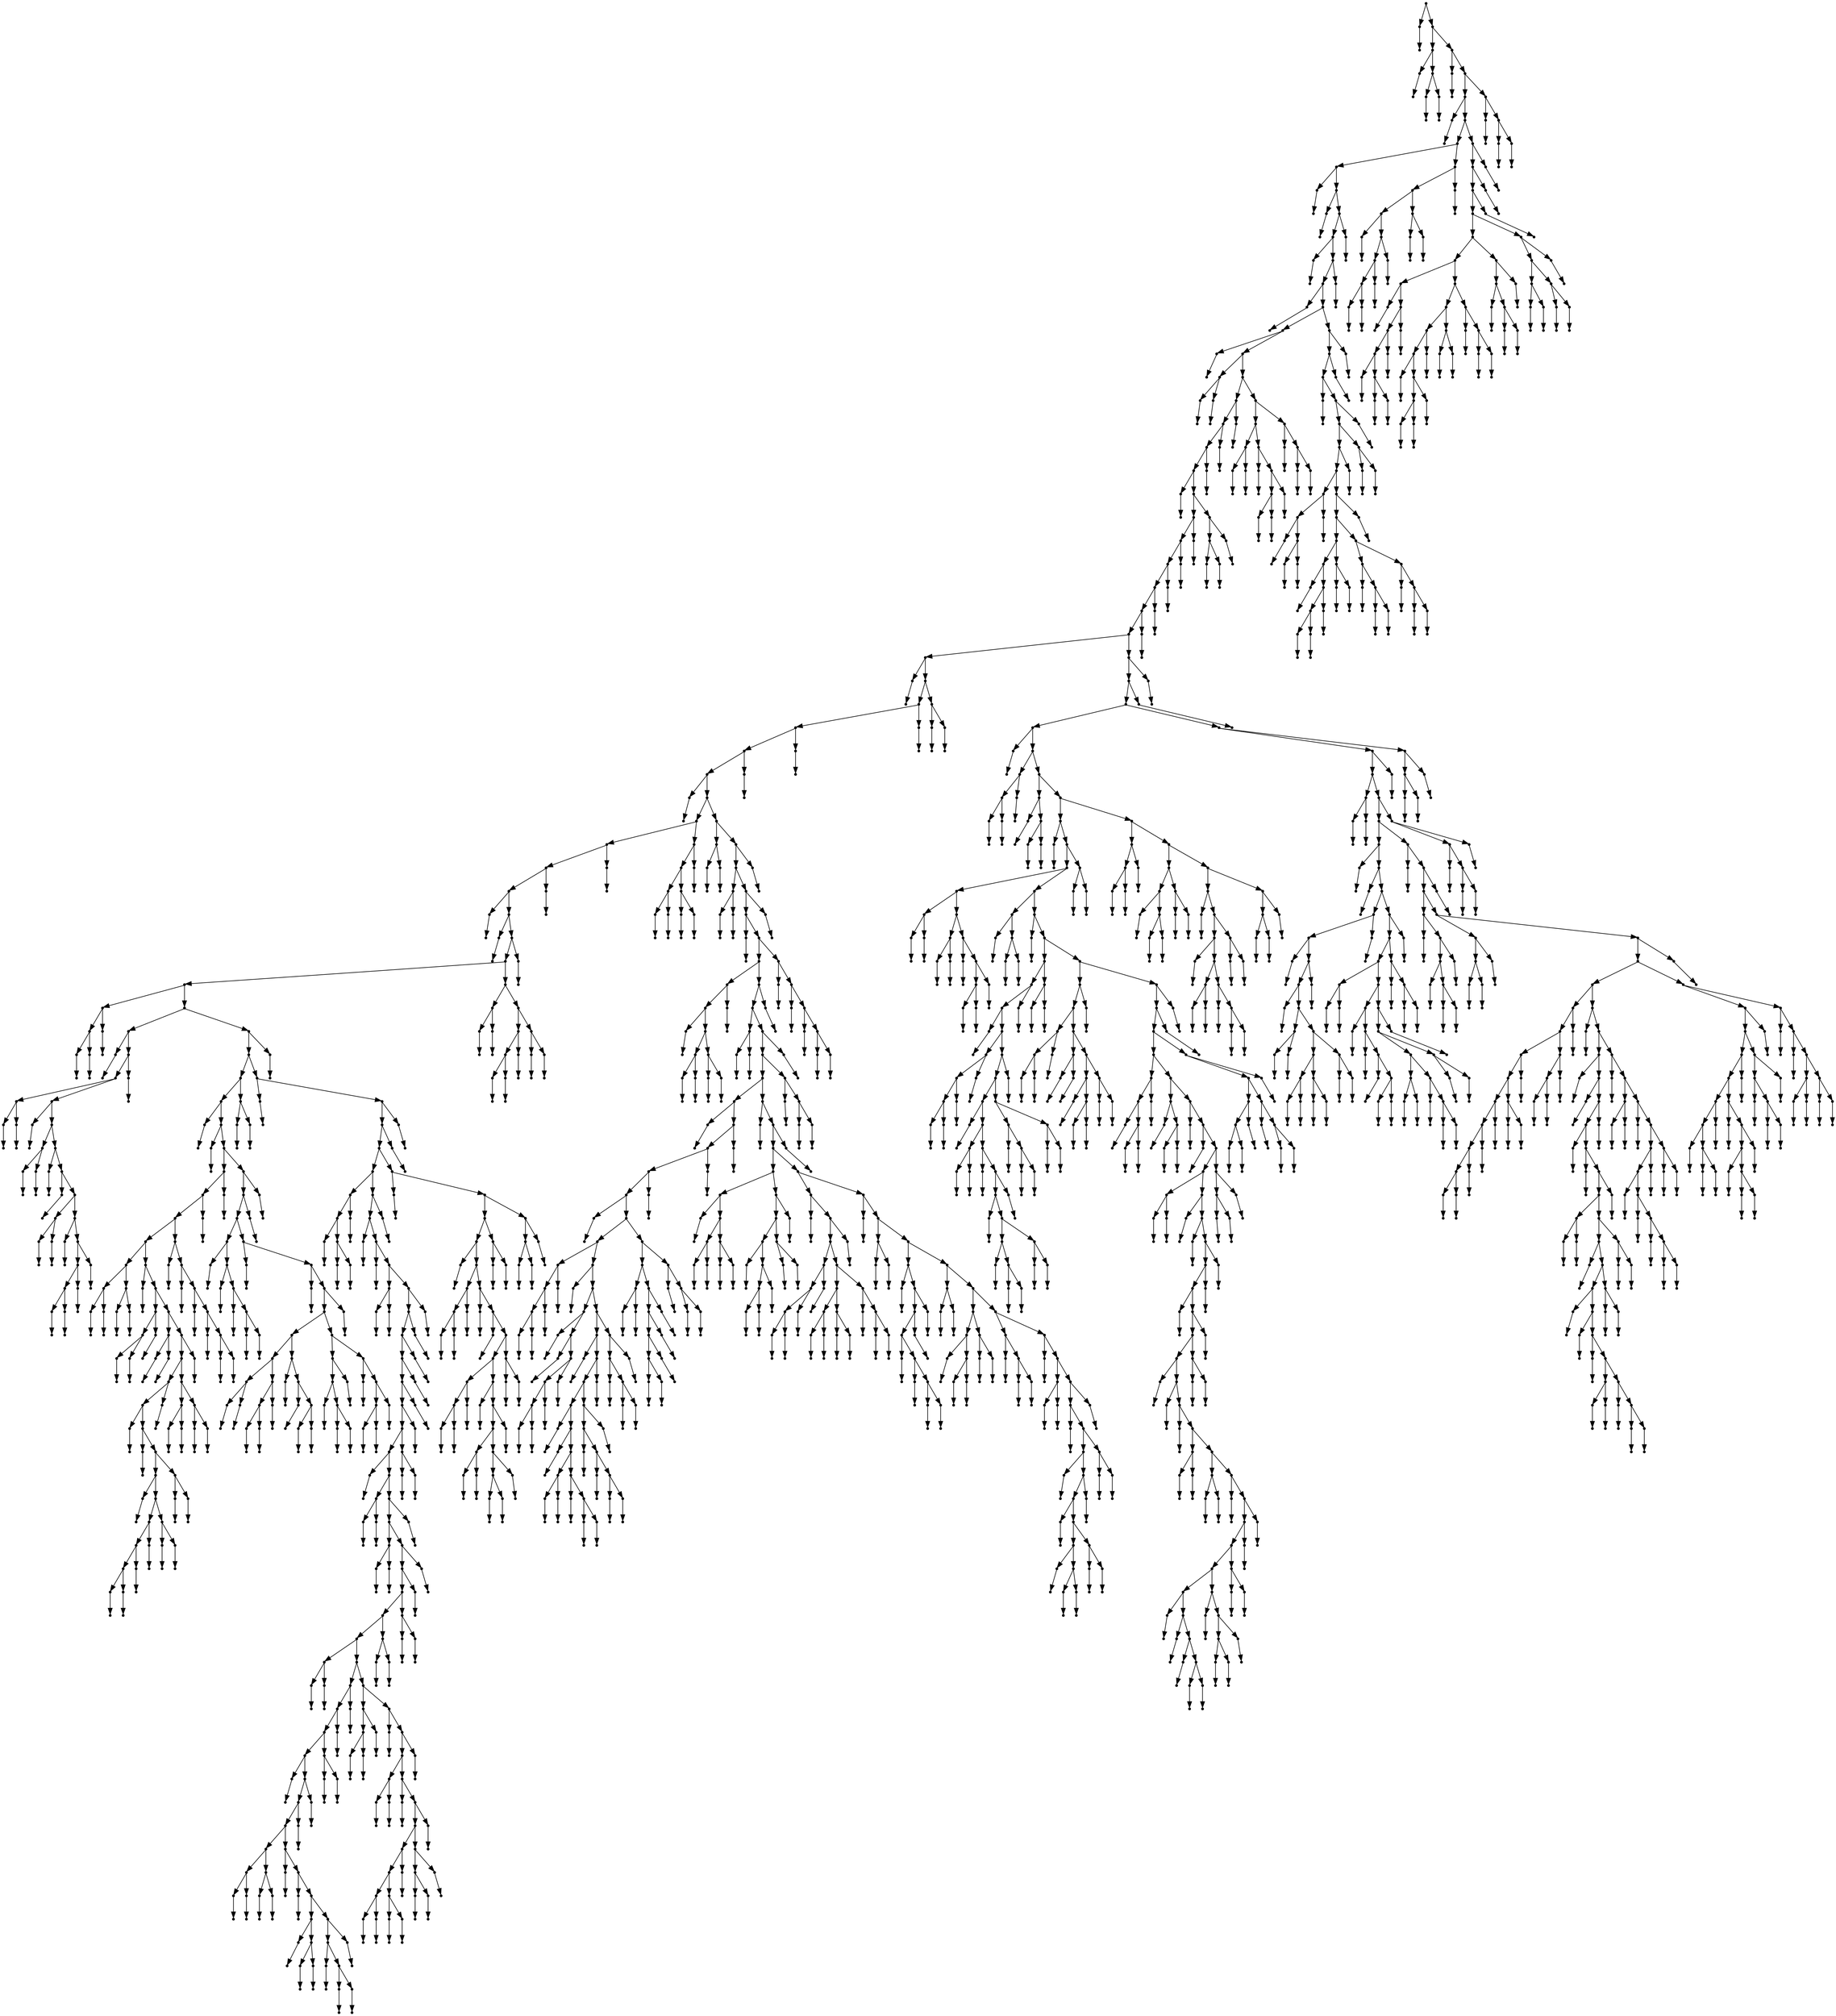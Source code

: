 digraph {
  2062 [shape=point];
  1 [shape=point];
  0 [shape=point];
  2061 [shape=point];
  9 [shape=point];
  3 [shape=point];
  2 [shape=point];
  8 [shape=point];
  5 [shape=point];
  4 [shape=point];
  7 [shape=point];
  6 [shape=point];
  2060 [shape=point];
  11 [shape=point];
  10 [shape=point];
  2059 [shape=point];
  2050 [shape=point];
  13 [shape=point];
  12 [shape=point];
  2049 [shape=point];
  1965 [shape=point];
  1941 [shape=point];
  15 [shape=point];
  14 [shape=point];
  1940 [shape=point];
  17 [shape=point];
  16 [shape=point];
  1939 [shape=point];
  1936 [shape=point];
  19 [shape=point];
  18 [shape=point];
  1935 [shape=point];
  1932 [shape=point];
  21 [shape=point];
  20 [shape=point];
  1931 [shape=point];
  1859 [shape=point];
  23 [shape=point];
  22 [shape=point];
  1858 [shape=point];
  28 [shape=point];
  25 [shape=point];
  24 [shape=point];
  27 [shape=point];
  26 [shape=point];
  1857 [shape=point];
  1830 [shape=point];
  1827 [shape=point];
  1824 [shape=point];
  1821 [shape=point];
  30 [shape=point];
  29 [shape=point];
  1820 [shape=point];
  1811 [shape=point];
  1808 [shape=point];
  1805 [shape=point];
  1802 [shape=point];
  1799 [shape=point];
  1796 [shape=point];
  1037 [shape=point];
  32 [shape=point];
  31 [shape=point];
  1036 [shape=point];
  1030 [shape=point];
  1027 [shape=point];
  1024 [shape=point];
  1021 [shape=point];
  34 [shape=point];
  33 [shape=point];
  1020 [shape=point];
  627 [shape=point];
  612 [shape=point];
  609 [shape=point];
  606 [shape=point];
  36 [shape=point];
  35 [shape=point];
  605 [shape=point];
  38 [shape=point];
  37 [shape=point];
  604 [shape=point];
  601 [shape=point];
  580 [shape=point];
  46 [shape=point];
  43 [shape=point];
  40 [shape=point];
  39 [shape=point];
  42 [shape=point];
  41 [shape=point];
  45 [shape=point];
  44 [shape=point];
  579 [shape=point];
  93 [shape=point];
  48 [shape=point];
  47 [shape=point];
  92 [shape=point];
  89 [shape=point];
  53 [shape=point];
  50 [shape=point];
  49 [shape=point];
  52 [shape=point];
  51 [shape=point];
  88 [shape=point];
  55 [shape=point];
  54 [shape=point];
  87 [shape=point];
  60 [shape=point];
  57 [shape=point];
  56 [shape=point];
  59 [shape=point];
  58 [shape=point];
  86 [shape=point];
  62 [shape=point];
  61 [shape=point];
  85 [shape=point];
  64 [shape=point];
  63 [shape=point];
  84 [shape=point];
  69 [shape=point];
  66 [shape=point];
  65 [shape=point];
  68 [shape=point];
  67 [shape=point];
  83 [shape=point];
  71 [shape=point];
  70 [shape=point];
  82 [shape=point];
  79 [shape=point];
  76 [shape=point];
  73 [shape=point];
  72 [shape=point];
  75 [shape=point];
  74 [shape=point];
  78 [shape=point];
  77 [shape=point];
  81 [shape=point];
  80 [shape=point];
  91 [shape=point];
  90 [shape=point];
  578 [shape=point];
  575 [shape=point];
  290 [shape=point];
  284 [shape=point];
  95 [shape=point];
  94 [shape=point];
  283 [shape=point];
  97 [shape=point];
  96 [shape=point];
  282 [shape=point];
  201 [shape=point];
  198 [shape=point];
  195 [shape=point];
  177 [shape=point];
  108 [shape=point];
  102 [shape=point];
  99 [shape=point];
  98 [shape=point];
  101 [shape=point];
  100 [shape=point];
  107 [shape=point];
  104 [shape=point];
  103 [shape=point];
  106 [shape=point];
  105 [shape=point];
  176 [shape=point];
  110 [shape=point];
  109 [shape=point];
  175 [shape=point];
  118 [shape=point];
  115 [shape=point];
  112 [shape=point];
  111 [shape=point];
  114 [shape=point];
  113 [shape=point];
  117 [shape=point];
  116 [shape=point];
  174 [shape=point];
  123 [shape=point];
  120 [shape=point];
  119 [shape=point];
  122 [shape=point];
  121 [shape=point];
  173 [shape=point];
  170 [shape=point];
  158 [shape=point];
  155 [shape=point];
  125 [shape=point];
  124 [shape=point];
  154 [shape=point];
  127 [shape=point];
  126 [shape=point];
  153 [shape=point];
  147 [shape=point];
  129 [shape=point];
  128 [shape=point];
  146 [shape=point];
  140 [shape=point];
  137 [shape=point];
  134 [shape=point];
  131 [shape=point];
  130 [shape=point];
  133 [shape=point];
  132 [shape=point];
  136 [shape=point];
  135 [shape=point];
  139 [shape=point];
  138 [shape=point];
  145 [shape=point];
  142 [shape=point];
  141 [shape=point];
  144 [shape=point];
  143 [shape=point];
  152 [shape=point];
  149 [shape=point];
  148 [shape=point];
  151 [shape=point];
  150 [shape=point];
  157 [shape=point];
  156 [shape=point];
  169 [shape=point];
  163 [shape=point];
  160 [shape=point];
  159 [shape=point];
  162 [shape=point];
  161 [shape=point];
  168 [shape=point];
  165 [shape=point];
  164 [shape=point];
  167 [shape=point];
  166 [shape=point];
  172 [shape=point];
  171 [shape=point];
  194 [shape=point];
  179 [shape=point];
  178 [shape=point];
  193 [shape=point];
  181 [shape=point];
  180 [shape=point];
  192 [shape=point];
  183 [shape=point];
  182 [shape=point];
  191 [shape=point];
  185 [shape=point];
  184 [shape=point];
  190 [shape=point];
  187 [shape=point];
  186 [shape=point];
  189 [shape=point];
  188 [shape=point];
  197 [shape=point];
  196 [shape=point];
  200 [shape=point];
  199 [shape=point];
  281 [shape=point];
  278 [shape=point];
  275 [shape=point];
  215 [shape=point];
  203 [shape=point];
  202 [shape=point];
  214 [shape=point];
  205 [shape=point];
  204 [shape=point];
  213 [shape=point];
  207 [shape=point];
  206 [shape=point];
  212 [shape=point];
  209 [shape=point];
  208 [shape=point];
  211 [shape=point];
  210 [shape=point];
  274 [shape=point];
  217 [shape=point];
  216 [shape=point];
  273 [shape=point];
  219 [shape=point];
  218 [shape=point];
  272 [shape=point];
  269 [shape=point];
  245 [shape=point];
  233 [shape=point];
  224 [shape=point];
  221 [shape=point];
  220 [shape=point];
  223 [shape=point];
  222 [shape=point];
  232 [shape=point];
  229 [shape=point];
  226 [shape=point];
  225 [shape=point];
  228 [shape=point];
  227 [shape=point];
  231 [shape=point];
  230 [shape=point];
  244 [shape=point];
  235 [shape=point];
  234 [shape=point];
  243 [shape=point];
  237 [shape=point];
  236 [shape=point];
  242 [shape=point];
  239 [shape=point];
  238 [shape=point];
  241 [shape=point];
  240 [shape=point];
  268 [shape=point];
  256 [shape=point];
  253 [shape=point];
  247 [shape=point];
  246 [shape=point];
  252 [shape=point];
  249 [shape=point];
  248 [shape=point];
  251 [shape=point];
  250 [shape=point];
  255 [shape=point];
  254 [shape=point];
  267 [shape=point];
  258 [shape=point];
  257 [shape=point];
  266 [shape=point];
  263 [shape=point];
  260 [shape=point];
  259 [shape=point];
  262 [shape=point];
  261 [shape=point];
  265 [shape=point];
  264 [shape=point];
  271 [shape=point];
  270 [shape=point];
  277 [shape=point];
  276 [shape=point];
  280 [shape=point];
  279 [shape=point];
  289 [shape=point];
  286 [shape=point];
  285 [shape=point];
  288 [shape=point];
  287 [shape=point];
  574 [shape=point];
  292 [shape=point];
  291 [shape=point];
  573 [shape=point];
  570 [shape=point];
  567 [shape=point];
  495 [shape=point];
  303 [shape=point];
  300 [shape=point];
  294 [shape=point];
  293 [shape=point];
  299 [shape=point];
  296 [shape=point];
  295 [shape=point];
  298 [shape=point];
  297 [shape=point];
  302 [shape=point];
  301 [shape=point];
  494 [shape=point];
  491 [shape=point];
  305 [shape=point];
  304 [shape=point];
  490 [shape=point];
  307 [shape=point];
  306 [shape=point];
  489 [shape=point];
  312 [shape=point];
  309 [shape=point];
  308 [shape=point];
  311 [shape=point];
  310 [shape=point];
  488 [shape=point];
  485 [shape=point];
  482 [shape=point];
  479 [shape=point];
  476 [shape=point];
  473 [shape=point];
  470 [shape=point];
  464 [shape=point];
  314 [shape=point];
  313 [shape=point];
  463 [shape=point];
  319 [shape=point];
  316 [shape=point];
  315 [shape=point];
  318 [shape=point];
  317 [shape=point];
  462 [shape=point];
  459 [shape=point];
  324 [shape=point];
  321 [shape=point];
  320 [shape=point];
  323 [shape=point];
  322 [shape=point];
  458 [shape=point];
  455 [shape=point];
  452 [shape=point];
  446 [shape=point];
  440 [shape=point];
  329 [shape=point];
  326 [shape=point];
  325 [shape=point];
  328 [shape=point];
  327 [shape=point];
  439 [shape=point];
  388 [shape=point];
  385 [shape=point];
  382 [shape=point];
  376 [shape=point];
  331 [shape=point];
  330 [shape=point];
  375 [shape=point];
  372 [shape=point];
  369 [shape=point];
  342 [shape=point];
  336 [shape=point];
  333 [shape=point];
  332 [shape=point];
  335 [shape=point];
  334 [shape=point];
  341 [shape=point];
  338 [shape=point];
  337 [shape=point];
  340 [shape=point];
  339 [shape=point];
  368 [shape=point];
  344 [shape=point];
  343 [shape=point];
  367 [shape=point];
  346 [shape=point];
  345 [shape=point];
  366 [shape=point];
  354 [shape=point];
  348 [shape=point];
  347 [shape=point];
  353 [shape=point];
  350 [shape=point];
  349 [shape=point];
  352 [shape=point];
  351 [shape=point];
  365 [shape=point];
  362 [shape=point];
  356 [shape=point];
  355 [shape=point];
  361 [shape=point];
  358 [shape=point];
  357 [shape=point];
  360 [shape=point];
  359 [shape=point];
  364 [shape=point];
  363 [shape=point];
  371 [shape=point];
  370 [shape=point];
  374 [shape=point];
  373 [shape=point];
  381 [shape=point];
  378 [shape=point];
  377 [shape=point];
  380 [shape=point];
  379 [shape=point];
  384 [shape=point];
  383 [shape=point];
  387 [shape=point];
  386 [shape=point];
  438 [shape=point];
  396 [shape=point];
  393 [shape=point];
  390 [shape=point];
  389 [shape=point];
  392 [shape=point];
  391 [shape=point];
  395 [shape=point];
  394 [shape=point];
  437 [shape=point];
  398 [shape=point];
  397 [shape=point];
  436 [shape=point];
  433 [shape=point];
  403 [shape=point];
  400 [shape=point];
  399 [shape=point];
  402 [shape=point];
  401 [shape=point];
  432 [shape=point];
  405 [shape=point];
  404 [shape=point];
  431 [shape=point];
  428 [shape=point];
  419 [shape=point];
  416 [shape=point];
  410 [shape=point];
  407 [shape=point];
  406 [shape=point];
  409 [shape=point];
  408 [shape=point];
  415 [shape=point];
  412 [shape=point];
  411 [shape=point];
  414 [shape=point];
  413 [shape=point];
  418 [shape=point];
  417 [shape=point];
  427 [shape=point];
  424 [shape=point];
  421 [shape=point];
  420 [shape=point];
  423 [shape=point];
  422 [shape=point];
  426 [shape=point];
  425 [shape=point];
  430 [shape=point];
  429 [shape=point];
  435 [shape=point];
  434 [shape=point];
  445 [shape=point];
  442 [shape=point];
  441 [shape=point];
  444 [shape=point];
  443 [shape=point];
  451 [shape=point];
  448 [shape=point];
  447 [shape=point];
  450 [shape=point];
  449 [shape=point];
  454 [shape=point];
  453 [shape=point];
  457 [shape=point];
  456 [shape=point];
  461 [shape=point];
  460 [shape=point];
  469 [shape=point];
  466 [shape=point];
  465 [shape=point];
  468 [shape=point];
  467 [shape=point];
  472 [shape=point];
  471 [shape=point];
  475 [shape=point];
  474 [shape=point];
  478 [shape=point];
  477 [shape=point];
  481 [shape=point];
  480 [shape=point];
  484 [shape=point];
  483 [shape=point];
  487 [shape=point];
  486 [shape=point];
  493 [shape=point];
  492 [shape=point];
  566 [shape=point];
  497 [shape=point];
  496 [shape=point];
  565 [shape=point];
  556 [shape=point];
  550 [shape=point];
  499 [shape=point];
  498 [shape=point];
  549 [shape=point];
  507 [shape=point];
  504 [shape=point];
  501 [shape=point];
  500 [shape=point];
  503 [shape=point];
  502 [shape=point];
  506 [shape=point];
  505 [shape=point];
  548 [shape=point];
  509 [shape=point];
  508 [shape=point];
  547 [shape=point];
  511 [shape=point];
  510 [shape=point];
  546 [shape=point];
  540 [shape=point];
  519 [shape=point];
  516 [shape=point];
  513 [shape=point];
  512 [shape=point];
  515 [shape=point];
  514 [shape=point];
  518 [shape=point];
  517 [shape=point];
  539 [shape=point];
  521 [shape=point];
  520 [shape=point];
  538 [shape=point];
  535 [shape=point];
  526 [shape=point];
  523 [shape=point];
  522 [shape=point];
  525 [shape=point];
  524 [shape=point];
  534 [shape=point];
  531 [shape=point];
  528 [shape=point];
  527 [shape=point];
  530 [shape=point];
  529 [shape=point];
  533 [shape=point];
  532 [shape=point];
  537 [shape=point];
  536 [shape=point];
  545 [shape=point];
  542 [shape=point];
  541 [shape=point];
  544 [shape=point];
  543 [shape=point];
  555 [shape=point];
  552 [shape=point];
  551 [shape=point];
  554 [shape=point];
  553 [shape=point];
  564 [shape=point];
  561 [shape=point];
  558 [shape=point];
  557 [shape=point];
  560 [shape=point];
  559 [shape=point];
  563 [shape=point];
  562 [shape=point];
  569 [shape=point];
  568 [shape=point];
  572 [shape=point];
  571 [shape=point];
  577 [shape=point];
  576 [shape=point];
  600 [shape=point];
  585 [shape=point];
  582 [shape=point];
  581 [shape=point];
  584 [shape=point];
  583 [shape=point];
  599 [shape=point];
  593 [shape=point];
  590 [shape=point];
  587 [shape=point];
  586 [shape=point];
  589 [shape=point];
  588 [shape=point];
  592 [shape=point];
  591 [shape=point];
  598 [shape=point];
  595 [shape=point];
  594 [shape=point];
  597 [shape=point];
  596 [shape=point];
  603 [shape=point];
  602 [shape=point];
  608 [shape=point];
  607 [shape=point];
  611 [shape=point];
  610 [shape=point];
  626 [shape=point];
  623 [shape=point];
  617 [shape=point];
  614 [shape=point];
  613 [shape=point];
  616 [shape=point];
  615 [shape=point];
  622 [shape=point];
  619 [shape=point];
  618 [shape=point];
  621 [shape=point];
  620 [shape=point];
  625 [shape=point];
  624 [shape=point];
  1019 [shape=point];
  632 [shape=point];
  629 [shape=point];
  628 [shape=point];
  631 [shape=point];
  630 [shape=point];
  1018 [shape=point];
  1015 [shape=point];
  637 [shape=point];
  634 [shape=point];
  633 [shape=point];
  636 [shape=point];
  635 [shape=point];
  1014 [shape=point];
  1011 [shape=point];
  639 [shape=point];
  638 [shape=point];
  1010 [shape=point];
  995 [shape=point];
  656 [shape=point];
  653 [shape=point];
  641 [shape=point];
  640 [shape=point];
  652 [shape=point];
  646 [shape=point];
  643 [shape=point];
  642 [shape=point];
  645 [shape=point];
  644 [shape=point];
  651 [shape=point];
  648 [shape=point];
  647 [shape=point];
  650 [shape=point];
  649 [shape=point];
  655 [shape=point];
  654 [shape=point];
  994 [shape=point];
  991 [shape=point];
  661 [shape=point];
  658 [shape=point];
  657 [shape=point];
  660 [shape=point];
  659 [shape=point];
  990 [shape=point];
  987 [shape=point];
  978 [shape=point];
  792 [shape=point];
  663 [shape=point];
  662 [shape=point];
  791 [shape=point];
  788 [shape=point];
  785 [shape=point];
  782 [shape=point];
  665 [shape=point];
  664 [shape=point];
  781 [shape=point];
  751 [shape=point];
  676 [shape=point];
  673 [shape=point];
  670 [shape=point];
  667 [shape=point];
  666 [shape=point];
  669 [shape=point];
  668 [shape=point];
  672 [shape=point];
  671 [shape=point];
  675 [shape=point];
  674 [shape=point];
  750 [shape=point];
  678 [shape=point];
  677 [shape=point];
  749 [shape=point];
  695 [shape=point];
  680 [shape=point];
  679 [shape=point];
  694 [shape=point];
  682 [shape=point];
  681 [shape=point];
  693 [shape=point];
  690 [shape=point];
  687 [shape=point];
  684 [shape=point];
  683 [shape=point];
  686 [shape=point];
  685 [shape=point];
  689 [shape=point];
  688 [shape=point];
  692 [shape=point];
  691 [shape=point];
  748 [shape=point];
  736 [shape=point];
  697 [shape=point];
  696 [shape=point];
  735 [shape=point];
  732 [shape=point];
  717 [shape=point];
  699 [shape=point];
  698 [shape=point];
  716 [shape=point];
  701 [shape=point];
  700 [shape=point];
  715 [shape=point];
  706 [shape=point];
  703 [shape=point];
  702 [shape=point];
  705 [shape=point];
  704 [shape=point];
  714 [shape=point];
  708 [shape=point];
  707 [shape=point];
  713 [shape=point];
  710 [shape=point];
  709 [shape=point];
  712 [shape=point];
  711 [shape=point];
  731 [shape=point];
  728 [shape=point];
  719 [shape=point];
  718 [shape=point];
  727 [shape=point];
  721 [shape=point];
  720 [shape=point];
  726 [shape=point];
  723 [shape=point];
  722 [shape=point];
  725 [shape=point];
  724 [shape=point];
  730 [shape=point];
  729 [shape=point];
  734 [shape=point];
  733 [shape=point];
  747 [shape=point];
  744 [shape=point];
  738 [shape=point];
  737 [shape=point];
  743 [shape=point];
  740 [shape=point];
  739 [shape=point];
  742 [shape=point];
  741 [shape=point];
  746 [shape=point];
  745 [shape=point];
  780 [shape=point];
  771 [shape=point];
  756 [shape=point];
  753 [shape=point];
  752 [shape=point];
  755 [shape=point];
  754 [shape=point];
  770 [shape=point];
  767 [shape=point];
  764 [shape=point];
  761 [shape=point];
  758 [shape=point];
  757 [shape=point];
  760 [shape=point];
  759 [shape=point];
  763 [shape=point];
  762 [shape=point];
  766 [shape=point];
  765 [shape=point];
  769 [shape=point];
  768 [shape=point];
  779 [shape=point];
  773 [shape=point];
  772 [shape=point];
  778 [shape=point];
  775 [shape=point];
  774 [shape=point];
  777 [shape=point];
  776 [shape=point];
  784 [shape=point];
  783 [shape=point];
  787 [shape=point];
  786 [shape=point];
  790 [shape=point];
  789 [shape=point];
  977 [shape=point];
  794 [shape=point];
  793 [shape=point];
  976 [shape=point];
  973 [shape=point];
  829 [shape=point];
  808 [shape=point];
  796 [shape=point];
  795 [shape=point];
  807 [shape=point];
  801 [shape=point];
  798 [shape=point];
  797 [shape=point];
  800 [shape=point];
  799 [shape=point];
  806 [shape=point];
  803 [shape=point];
  802 [shape=point];
  805 [shape=point];
  804 [shape=point];
  828 [shape=point];
  825 [shape=point];
  819 [shape=point];
  810 [shape=point];
  809 [shape=point];
  818 [shape=point];
  815 [shape=point];
  812 [shape=point];
  811 [shape=point];
  814 [shape=point];
  813 [shape=point];
  817 [shape=point];
  816 [shape=point];
  824 [shape=point];
  821 [shape=point];
  820 [shape=point];
  823 [shape=point];
  822 [shape=point];
  827 [shape=point];
  826 [shape=point];
  972 [shape=point];
  867 [shape=point];
  831 [shape=point];
  830 [shape=point];
  866 [shape=point];
  863 [shape=point];
  842 [shape=point];
  839 [shape=point];
  836 [shape=point];
  833 [shape=point];
  832 [shape=point];
  835 [shape=point];
  834 [shape=point];
  838 [shape=point];
  837 [shape=point];
  841 [shape=point];
  840 [shape=point];
  862 [shape=point];
  853 [shape=point];
  847 [shape=point];
  844 [shape=point];
  843 [shape=point];
  846 [shape=point];
  845 [shape=point];
  852 [shape=point];
  849 [shape=point];
  848 [shape=point];
  851 [shape=point];
  850 [shape=point];
  861 [shape=point];
  855 [shape=point];
  854 [shape=point];
  860 [shape=point];
  857 [shape=point];
  856 [shape=point];
  859 [shape=point];
  858 [shape=point];
  865 [shape=point];
  864 [shape=point];
  971 [shape=point];
  869 [shape=point];
  868 [shape=point];
  970 [shape=point];
  874 [shape=point];
  871 [shape=point];
  870 [shape=point];
  873 [shape=point];
  872 [shape=point];
  969 [shape=point];
  894 [shape=point];
  876 [shape=point];
  875 [shape=point];
  893 [shape=point];
  890 [shape=point];
  887 [shape=point];
  878 [shape=point];
  877 [shape=point];
  886 [shape=point];
  880 [shape=point];
  879 [shape=point];
  885 [shape=point];
  882 [shape=point];
  881 [shape=point];
  884 [shape=point];
  883 [shape=point];
  889 [shape=point];
  888 [shape=point];
  892 [shape=point];
  891 [shape=point];
  968 [shape=point];
  899 [shape=point];
  896 [shape=point];
  895 [shape=point];
  898 [shape=point];
  897 [shape=point];
  967 [shape=point];
  913 [shape=point];
  907 [shape=point];
  901 [shape=point];
  900 [shape=point];
  906 [shape=point];
  903 [shape=point];
  902 [shape=point];
  905 [shape=point];
  904 [shape=point];
  912 [shape=point];
  909 [shape=point];
  908 [shape=point];
  911 [shape=point];
  910 [shape=point];
  966 [shape=point];
  921 [shape=point];
  915 [shape=point];
  914 [shape=point];
  920 [shape=point];
  917 [shape=point];
  916 [shape=point];
  919 [shape=point];
  918 [shape=point];
  965 [shape=point];
  923 [shape=point];
  922 [shape=point];
  964 [shape=point];
  928 [shape=point];
  925 [shape=point];
  924 [shape=point];
  927 [shape=point];
  926 [shape=point];
  963 [shape=point];
  960 [shape=point];
  930 [shape=point];
  929 [shape=point];
  959 [shape=point];
  953 [shape=point];
  932 [shape=point];
  931 [shape=point];
  952 [shape=point];
  949 [shape=point];
  934 [shape=point];
  933 [shape=point];
  948 [shape=point];
  942 [shape=point];
  936 [shape=point];
  935 [shape=point];
  941 [shape=point];
  938 [shape=point];
  937 [shape=point];
  940 [shape=point];
  939 [shape=point];
  947 [shape=point];
  944 [shape=point];
  943 [shape=point];
  946 [shape=point];
  945 [shape=point];
  951 [shape=point];
  950 [shape=point];
  958 [shape=point];
  955 [shape=point];
  954 [shape=point];
  957 [shape=point];
  956 [shape=point];
  962 [shape=point];
  961 [shape=point];
  975 [shape=point];
  974 [shape=point];
  986 [shape=point];
  980 [shape=point];
  979 [shape=point];
  985 [shape=point];
  982 [shape=point];
  981 [shape=point];
  984 [shape=point];
  983 [shape=point];
  989 [shape=point];
  988 [shape=point];
  993 [shape=point];
  992 [shape=point];
  1009 [shape=point];
  997 [shape=point];
  996 [shape=point];
  1008 [shape=point];
  999 [shape=point];
  998 [shape=point];
  1007 [shape=point];
  1001 [shape=point];
  1000 [shape=point];
  1006 [shape=point];
  1003 [shape=point];
  1002 [shape=point];
  1005 [shape=point];
  1004 [shape=point];
  1013 [shape=point];
  1012 [shape=point];
  1017 [shape=point];
  1016 [shape=point];
  1023 [shape=point];
  1022 [shape=point];
  1026 [shape=point];
  1025 [shape=point];
  1029 [shape=point];
  1028 [shape=point];
  1035 [shape=point];
  1032 [shape=point];
  1031 [shape=point];
  1034 [shape=point];
  1033 [shape=point];
  1795 [shape=point];
  1792 [shape=point];
  1789 [shape=point];
  1426 [shape=point];
  1039 [shape=point];
  1038 [shape=point];
  1425 [shape=point];
  1047 [shape=point];
  1044 [shape=point];
  1041 [shape=point];
  1040 [shape=point];
  1043 [shape=point];
  1042 [shape=point];
  1046 [shape=point];
  1045 [shape=point];
  1424 [shape=point];
  1055 [shape=point];
  1049 [shape=point];
  1048 [shape=point];
  1054 [shape=point];
  1051 [shape=point];
  1050 [shape=point];
  1053 [shape=point];
  1052 [shape=point];
  1423 [shape=point];
  1363 [shape=point];
  1057 [shape=point];
  1056 [shape=point];
  1362 [shape=point];
  1356 [shape=point];
  1080 [shape=point];
  1062 [shape=point];
  1059 [shape=point];
  1058 [shape=point];
  1061 [shape=point];
  1060 [shape=point];
  1079 [shape=point];
  1067 [shape=point];
  1064 [shape=point];
  1063 [shape=point];
  1066 [shape=point];
  1065 [shape=point];
  1078 [shape=point];
  1069 [shape=point];
  1068 [shape=point];
  1077 [shape=point];
  1074 [shape=point];
  1071 [shape=point];
  1070 [shape=point];
  1073 [shape=point];
  1072 [shape=point];
  1076 [shape=point];
  1075 [shape=point];
  1355 [shape=point];
  1088 [shape=point];
  1082 [shape=point];
  1081 [shape=point];
  1087 [shape=point];
  1084 [shape=point];
  1083 [shape=point];
  1086 [shape=point];
  1085 [shape=point];
  1354 [shape=point];
  1090 [shape=point];
  1089 [shape=point];
  1353 [shape=point];
  1164 [shape=point];
  1158 [shape=point];
  1155 [shape=point];
  1092 [shape=point];
  1091 [shape=point];
  1154 [shape=point];
  1103 [shape=point];
  1100 [shape=point];
  1097 [shape=point];
  1094 [shape=point];
  1093 [shape=point];
  1096 [shape=point];
  1095 [shape=point];
  1099 [shape=point];
  1098 [shape=point];
  1102 [shape=point];
  1101 [shape=point];
  1153 [shape=point];
  1150 [shape=point];
  1135 [shape=point];
  1105 [shape=point];
  1104 [shape=point];
  1134 [shape=point];
  1110 [shape=point];
  1107 [shape=point];
  1106 [shape=point];
  1109 [shape=point];
  1108 [shape=point];
  1133 [shape=point];
  1112 [shape=point];
  1111 [shape=point];
  1132 [shape=point];
  1129 [shape=point];
  1114 [shape=point];
  1113 [shape=point];
  1128 [shape=point];
  1122 [shape=point];
  1116 [shape=point];
  1115 [shape=point];
  1121 [shape=point];
  1118 [shape=point];
  1117 [shape=point];
  1120 [shape=point];
  1119 [shape=point];
  1127 [shape=point];
  1124 [shape=point];
  1123 [shape=point];
  1126 [shape=point];
  1125 [shape=point];
  1131 [shape=point];
  1130 [shape=point];
  1149 [shape=point];
  1143 [shape=point];
  1137 [shape=point];
  1136 [shape=point];
  1142 [shape=point];
  1139 [shape=point];
  1138 [shape=point];
  1141 [shape=point];
  1140 [shape=point];
  1148 [shape=point];
  1145 [shape=point];
  1144 [shape=point];
  1147 [shape=point];
  1146 [shape=point];
  1152 [shape=point];
  1151 [shape=point];
  1157 [shape=point];
  1156 [shape=point];
  1163 [shape=point];
  1160 [shape=point];
  1159 [shape=point];
  1162 [shape=point];
  1161 [shape=point];
  1352 [shape=point];
  1196 [shape=point];
  1193 [shape=point];
  1172 [shape=point];
  1169 [shape=point];
  1166 [shape=point];
  1165 [shape=point];
  1168 [shape=point];
  1167 [shape=point];
  1171 [shape=point];
  1170 [shape=point];
  1192 [shape=point];
  1177 [shape=point];
  1174 [shape=point];
  1173 [shape=point];
  1176 [shape=point];
  1175 [shape=point];
  1191 [shape=point];
  1185 [shape=point];
  1179 [shape=point];
  1178 [shape=point];
  1184 [shape=point];
  1181 [shape=point];
  1180 [shape=point];
  1183 [shape=point];
  1182 [shape=point];
  1190 [shape=point];
  1187 [shape=point];
  1186 [shape=point];
  1189 [shape=point];
  1188 [shape=point];
  1195 [shape=point];
  1194 [shape=point];
  1351 [shape=point];
  1348 [shape=point];
  1345 [shape=point];
  1324 [shape=point];
  1207 [shape=point];
  1204 [shape=point];
  1198 [shape=point];
  1197 [shape=point];
  1203 [shape=point];
  1200 [shape=point];
  1199 [shape=point];
  1202 [shape=point];
  1201 [shape=point];
  1206 [shape=point];
  1205 [shape=point];
  1323 [shape=point];
  1215 [shape=point];
  1209 [shape=point];
  1208 [shape=point];
  1214 [shape=point];
  1211 [shape=point];
  1210 [shape=point];
  1213 [shape=point];
  1212 [shape=point];
  1322 [shape=point];
  1217 [shape=point];
  1216 [shape=point];
  1321 [shape=point];
  1219 [shape=point];
  1218 [shape=point];
  1320 [shape=point];
  1311 [shape=point];
  1224 [shape=point];
  1221 [shape=point];
  1220 [shape=point];
  1223 [shape=point];
  1222 [shape=point];
  1310 [shape=point];
  1226 [shape=point];
  1225 [shape=point];
  1309 [shape=point];
  1228 [shape=point];
  1227 [shape=point];
  1308 [shape=point];
  1305 [shape=point];
  1302 [shape=point];
  1230 [shape=point];
  1229 [shape=point];
  1301 [shape=point];
  1298 [shape=point];
  1292 [shape=point];
  1232 [shape=point];
  1231 [shape=point];
  1291 [shape=point];
  1234 [shape=point];
  1233 [shape=point];
  1290 [shape=point];
  1236 [shape=point];
  1235 [shape=point];
  1289 [shape=point];
  1241 [shape=point];
  1238 [shape=point];
  1237 [shape=point];
  1240 [shape=point];
  1239 [shape=point];
  1288 [shape=point];
  1246 [shape=point];
  1243 [shape=point];
  1242 [shape=point];
  1245 [shape=point];
  1244 [shape=point];
  1287 [shape=point];
  1248 [shape=point];
  1247 [shape=point];
  1286 [shape=point];
  1283 [shape=point];
  1280 [shape=point];
  1274 [shape=point];
  1262 [shape=point];
  1250 [shape=point];
  1249 [shape=point];
  1261 [shape=point];
  1252 [shape=point];
  1251 [shape=point];
  1260 [shape=point];
  1254 [shape=point];
  1253 [shape=point];
  1259 [shape=point];
  1256 [shape=point];
  1255 [shape=point];
  1258 [shape=point];
  1257 [shape=point];
  1273 [shape=point];
  1264 [shape=point];
  1263 [shape=point];
  1272 [shape=point];
  1269 [shape=point];
  1266 [shape=point];
  1265 [shape=point];
  1268 [shape=point];
  1267 [shape=point];
  1271 [shape=point];
  1270 [shape=point];
  1279 [shape=point];
  1276 [shape=point];
  1275 [shape=point];
  1278 [shape=point];
  1277 [shape=point];
  1282 [shape=point];
  1281 [shape=point];
  1285 [shape=point];
  1284 [shape=point];
  1297 [shape=point];
  1294 [shape=point];
  1293 [shape=point];
  1296 [shape=point];
  1295 [shape=point];
  1300 [shape=point];
  1299 [shape=point];
  1304 [shape=point];
  1303 [shape=point];
  1307 [shape=point];
  1306 [shape=point];
  1319 [shape=point];
  1316 [shape=point];
  1313 [shape=point];
  1312 [shape=point];
  1315 [shape=point];
  1314 [shape=point];
  1318 [shape=point];
  1317 [shape=point];
  1344 [shape=point];
  1341 [shape=point];
  1332 [shape=point];
  1329 [shape=point];
  1326 [shape=point];
  1325 [shape=point];
  1328 [shape=point];
  1327 [shape=point];
  1331 [shape=point];
  1330 [shape=point];
  1340 [shape=point];
  1334 [shape=point];
  1333 [shape=point];
  1339 [shape=point];
  1336 [shape=point];
  1335 [shape=point];
  1338 [shape=point];
  1337 [shape=point];
  1343 [shape=point];
  1342 [shape=point];
  1347 [shape=point];
  1346 [shape=point];
  1350 [shape=point];
  1349 [shape=point];
  1361 [shape=point];
  1358 [shape=point];
  1357 [shape=point];
  1360 [shape=point];
  1359 [shape=point];
  1422 [shape=point];
  1371 [shape=point];
  1368 [shape=point];
  1365 [shape=point];
  1364 [shape=point];
  1367 [shape=point];
  1366 [shape=point];
  1370 [shape=point];
  1369 [shape=point];
  1421 [shape=point];
  1385 [shape=point];
  1379 [shape=point];
  1373 [shape=point];
  1372 [shape=point];
  1378 [shape=point];
  1375 [shape=point];
  1374 [shape=point];
  1377 [shape=point];
  1376 [shape=point];
  1384 [shape=point];
  1381 [shape=point];
  1380 [shape=point];
  1383 [shape=point];
  1382 [shape=point];
  1420 [shape=point];
  1411 [shape=point];
  1387 [shape=point];
  1386 [shape=point];
  1410 [shape=point];
  1404 [shape=point];
  1389 [shape=point];
  1388 [shape=point];
  1403 [shape=point];
  1394 [shape=point];
  1391 [shape=point];
  1390 [shape=point];
  1393 [shape=point];
  1392 [shape=point];
  1402 [shape=point];
  1396 [shape=point];
  1395 [shape=point];
  1401 [shape=point];
  1398 [shape=point];
  1397 [shape=point];
  1400 [shape=point];
  1399 [shape=point];
  1409 [shape=point];
  1406 [shape=point];
  1405 [shape=point];
  1408 [shape=point];
  1407 [shape=point];
  1419 [shape=point];
  1416 [shape=point];
  1413 [shape=point];
  1412 [shape=point];
  1415 [shape=point];
  1414 [shape=point];
  1418 [shape=point];
  1417 [shape=point];
  1788 [shape=point];
  1779 [shape=point];
  1776 [shape=point];
  1431 [shape=point];
  1428 [shape=point];
  1427 [shape=point];
  1430 [shape=point];
  1429 [shape=point];
  1775 [shape=point];
  1763 [shape=point];
  1529 [shape=point];
  1433 [shape=point];
  1432 [shape=point];
  1528 [shape=point];
  1435 [shape=point];
  1434 [shape=point];
  1527 [shape=point];
  1470 [shape=point];
  1467 [shape=point];
  1437 [shape=point];
  1436 [shape=point];
  1466 [shape=point];
  1463 [shape=point];
  1439 [shape=point];
  1438 [shape=point];
  1462 [shape=point];
  1444 [shape=point];
  1441 [shape=point];
  1440 [shape=point];
  1443 [shape=point];
  1442 [shape=point];
  1461 [shape=point];
  1455 [shape=point];
  1449 [shape=point];
  1446 [shape=point];
  1445 [shape=point];
  1448 [shape=point];
  1447 [shape=point];
  1454 [shape=point];
  1451 [shape=point];
  1450 [shape=point];
  1453 [shape=point];
  1452 [shape=point];
  1460 [shape=point];
  1457 [shape=point];
  1456 [shape=point];
  1459 [shape=point];
  1458 [shape=point];
  1465 [shape=point];
  1464 [shape=point];
  1469 [shape=point];
  1468 [shape=point];
  1526 [shape=point];
  1523 [shape=point];
  1514 [shape=point];
  1475 [shape=point];
  1472 [shape=point];
  1471 [shape=point];
  1474 [shape=point];
  1473 [shape=point];
  1513 [shape=point];
  1489 [shape=point];
  1477 [shape=point];
  1476 [shape=point];
  1488 [shape=point];
  1479 [shape=point];
  1478 [shape=point];
  1487 [shape=point];
  1481 [shape=point];
  1480 [shape=point];
  1486 [shape=point];
  1483 [shape=point];
  1482 [shape=point];
  1485 [shape=point];
  1484 [shape=point];
  1512 [shape=point];
  1509 [shape=point];
  1503 [shape=point];
  1494 [shape=point];
  1491 [shape=point];
  1490 [shape=point];
  1493 [shape=point];
  1492 [shape=point];
  1502 [shape=point];
  1496 [shape=point];
  1495 [shape=point];
  1501 [shape=point];
  1498 [shape=point];
  1497 [shape=point];
  1500 [shape=point];
  1499 [shape=point];
  1508 [shape=point];
  1505 [shape=point];
  1504 [shape=point];
  1507 [shape=point];
  1506 [shape=point];
  1511 [shape=point];
  1510 [shape=point];
  1522 [shape=point];
  1516 [shape=point];
  1515 [shape=point];
  1521 [shape=point];
  1518 [shape=point];
  1517 [shape=point];
  1520 [shape=point];
  1519 [shape=point];
  1525 [shape=point];
  1524 [shape=point];
  1762 [shape=point];
  1531 [shape=point];
  1530 [shape=point];
  1761 [shape=point];
  1758 [shape=point];
  1545 [shape=point];
  1533 [shape=point];
  1532 [shape=point];
  1544 [shape=point];
  1541 [shape=point];
  1535 [shape=point];
  1534 [shape=point];
  1540 [shape=point];
  1537 [shape=point];
  1536 [shape=point];
  1539 [shape=point];
  1538 [shape=point];
  1543 [shape=point];
  1542 [shape=point];
  1757 [shape=point];
  1553 [shape=point];
  1550 [shape=point];
  1547 [shape=point];
  1546 [shape=point];
  1549 [shape=point];
  1548 [shape=point];
  1552 [shape=point];
  1551 [shape=point];
  1756 [shape=point];
  1753 [shape=point];
  1690 [shape=point];
  1588 [shape=point];
  1585 [shape=point];
  1576 [shape=point];
  1573 [shape=point];
  1567 [shape=point];
  1564 [shape=point];
  1561 [shape=point];
  1558 [shape=point];
  1555 [shape=point];
  1554 [shape=point];
  1557 [shape=point];
  1556 [shape=point];
  1560 [shape=point];
  1559 [shape=point];
  1563 [shape=point];
  1562 [shape=point];
  1566 [shape=point];
  1565 [shape=point];
  1572 [shape=point];
  1569 [shape=point];
  1568 [shape=point];
  1571 [shape=point];
  1570 [shape=point];
  1575 [shape=point];
  1574 [shape=point];
  1584 [shape=point];
  1581 [shape=point];
  1578 [shape=point];
  1577 [shape=point];
  1580 [shape=point];
  1579 [shape=point];
  1583 [shape=point];
  1582 [shape=point];
  1587 [shape=point];
  1586 [shape=point];
  1689 [shape=point];
  1590 [shape=point];
  1589 [shape=point];
  1688 [shape=point];
  1652 [shape=point];
  1592 [shape=point];
  1591 [shape=point];
  1651 [shape=point];
  1594 [shape=point];
  1593 [shape=point];
  1650 [shape=point];
  1647 [shape=point];
  1596 [shape=point];
  1595 [shape=point];
  1646 [shape=point];
  1598 [shape=point];
  1597 [shape=point];
  1645 [shape=point];
  1642 [shape=point];
  1603 [shape=point];
  1600 [shape=point];
  1599 [shape=point];
  1602 [shape=point];
  1601 [shape=point];
  1641 [shape=point];
  1635 [shape=point];
  1605 [shape=point];
  1604 [shape=point];
  1634 [shape=point];
  1628 [shape=point];
  1607 [shape=point];
  1606 [shape=point];
  1627 [shape=point];
  1609 [shape=point];
  1608 [shape=point];
  1626 [shape=point];
  1611 [shape=point];
  1610 [shape=point];
  1625 [shape=point];
  1616 [shape=point];
  1613 [shape=point];
  1612 [shape=point];
  1615 [shape=point];
  1614 [shape=point];
  1624 [shape=point];
  1618 [shape=point];
  1617 [shape=point];
  1623 [shape=point];
  1620 [shape=point];
  1619 [shape=point];
  1622 [shape=point];
  1621 [shape=point];
  1633 [shape=point];
  1630 [shape=point];
  1629 [shape=point];
  1632 [shape=point];
  1631 [shape=point];
  1640 [shape=point];
  1637 [shape=point];
  1636 [shape=point];
  1639 [shape=point];
  1638 [shape=point];
  1644 [shape=point];
  1643 [shape=point];
  1649 [shape=point];
  1648 [shape=point];
  1687 [shape=point];
  1654 [shape=point];
  1653 [shape=point];
  1686 [shape=point];
  1659 [shape=point];
  1656 [shape=point];
  1655 [shape=point];
  1658 [shape=point];
  1657 [shape=point];
  1685 [shape=point];
  1661 [shape=point];
  1660 [shape=point];
  1684 [shape=point];
  1678 [shape=point];
  1675 [shape=point];
  1663 [shape=point];
  1662 [shape=point];
  1674 [shape=point];
  1665 [shape=point];
  1664 [shape=point];
  1673 [shape=point];
  1667 [shape=point];
  1666 [shape=point];
  1672 [shape=point];
  1669 [shape=point];
  1668 [shape=point];
  1671 [shape=point];
  1670 [shape=point];
  1677 [shape=point];
  1676 [shape=point];
  1683 [shape=point];
  1680 [shape=point];
  1679 [shape=point];
  1682 [shape=point];
  1681 [shape=point];
  1752 [shape=point];
  1734 [shape=point];
  1731 [shape=point];
  1719 [shape=point];
  1716 [shape=point];
  1701 [shape=point];
  1698 [shape=point];
  1692 [shape=point];
  1691 [shape=point];
  1697 [shape=point];
  1694 [shape=point];
  1693 [shape=point];
  1696 [shape=point];
  1695 [shape=point];
  1700 [shape=point];
  1699 [shape=point];
  1715 [shape=point];
  1703 [shape=point];
  1702 [shape=point];
  1714 [shape=point];
  1711 [shape=point];
  1705 [shape=point];
  1704 [shape=point];
  1710 [shape=point];
  1707 [shape=point];
  1706 [shape=point];
  1709 [shape=point];
  1708 [shape=point];
  1713 [shape=point];
  1712 [shape=point];
  1718 [shape=point];
  1717 [shape=point];
  1730 [shape=point];
  1727 [shape=point];
  1721 [shape=point];
  1720 [shape=point];
  1726 [shape=point];
  1723 [shape=point];
  1722 [shape=point];
  1725 [shape=point];
  1724 [shape=point];
  1729 [shape=point];
  1728 [shape=point];
  1733 [shape=point];
  1732 [shape=point];
  1751 [shape=point];
  1736 [shape=point];
  1735 [shape=point];
  1750 [shape=point];
  1738 [shape=point];
  1737 [shape=point];
  1749 [shape=point];
  1743 [shape=point];
  1740 [shape=point];
  1739 [shape=point];
  1742 [shape=point];
  1741 [shape=point];
  1748 [shape=point];
  1745 [shape=point];
  1744 [shape=point];
  1747 [shape=point];
  1746 [shape=point];
  1755 [shape=point];
  1754 [shape=point];
  1760 [shape=point];
  1759 [shape=point];
  1774 [shape=point];
  1771 [shape=point];
  1765 [shape=point];
  1764 [shape=point];
  1770 [shape=point];
  1767 [shape=point];
  1766 [shape=point];
  1769 [shape=point];
  1768 [shape=point];
  1773 [shape=point];
  1772 [shape=point];
  1778 [shape=point];
  1777 [shape=point];
  1787 [shape=point];
  1784 [shape=point];
  1781 [shape=point];
  1780 [shape=point];
  1783 [shape=point];
  1782 [shape=point];
  1786 [shape=point];
  1785 [shape=point];
  1791 [shape=point];
  1790 [shape=point];
  1794 [shape=point];
  1793 [shape=point];
  1798 [shape=point];
  1797 [shape=point];
  1801 [shape=point];
  1800 [shape=point];
  1804 [shape=point];
  1803 [shape=point];
  1807 [shape=point];
  1806 [shape=point];
  1810 [shape=point];
  1809 [shape=point];
  1819 [shape=point];
  1816 [shape=point];
  1813 [shape=point];
  1812 [shape=point];
  1815 [shape=point];
  1814 [shape=point];
  1818 [shape=point];
  1817 [shape=point];
  1823 [shape=point];
  1822 [shape=point];
  1826 [shape=point];
  1825 [shape=point];
  1829 [shape=point];
  1828 [shape=point];
  1856 [shape=point];
  1847 [shape=point];
  1835 [shape=point];
  1832 [shape=point];
  1831 [shape=point];
  1834 [shape=point];
  1833 [shape=point];
  1846 [shape=point];
  1837 [shape=point];
  1836 [shape=point];
  1845 [shape=point];
  1842 [shape=point];
  1839 [shape=point];
  1838 [shape=point];
  1841 [shape=point];
  1840 [shape=point];
  1844 [shape=point];
  1843 [shape=point];
  1855 [shape=point];
  1849 [shape=point];
  1848 [shape=point];
  1854 [shape=point];
  1851 [shape=point];
  1850 [shape=point];
  1853 [shape=point];
  1852 [shape=point];
  1930 [shape=point];
  1927 [shape=point];
  1924 [shape=point];
  1861 [shape=point];
  1860 [shape=point];
  1923 [shape=point];
  1920 [shape=point];
  1914 [shape=point];
  1911 [shape=point];
  1872 [shape=point];
  1869 [shape=point];
  1863 [shape=point];
  1862 [shape=point];
  1868 [shape=point];
  1865 [shape=point];
  1864 [shape=point];
  1867 [shape=point];
  1866 [shape=point];
  1871 [shape=point];
  1870 [shape=point];
  1910 [shape=point];
  1907 [shape=point];
  1889 [shape=point];
  1883 [shape=point];
  1874 [shape=point];
  1873 [shape=point];
  1882 [shape=point];
  1879 [shape=point];
  1876 [shape=point];
  1875 [shape=point];
  1878 [shape=point];
  1877 [shape=point];
  1881 [shape=point];
  1880 [shape=point];
  1888 [shape=point];
  1885 [shape=point];
  1884 [shape=point];
  1887 [shape=point];
  1886 [shape=point];
  1906 [shape=point];
  1897 [shape=point];
  1891 [shape=point];
  1890 [shape=point];
  1896 [shape=point];
  1893 [shape=point];
  1892 [shape=point];
  1895 [shape=point];
  1894 [shape=point];
  1905 [shape=point];
  1899 [shape=point];
  1898 [shape=point];
  1904 [shape=point];
  1901 [shape=point];
  1900 [shape=point];
  1903 [shape=point];
  1902 [shape=point];
  1909 [shape=point];
  1908 [shape=point];
  1913 [shape=point];
  1912 [shape=point];
  1919 [shape=point];
  1916 [shape=point];
  1915 [shape=point];
  1918 [shape=point];
  1917 [shape=point];
  1922 [shape=point];
  1921 [shape=point];
  1926 [shape=point];
  1925 [shape=point];
  1929 [shape=point];
  1928 [shape=point];
  1934 [shape=point];
  1933 [shape=point];
  1938 [shape=point];
  1937 [shape=point];
  1964 [shape=point];
  1961 [shape=point];
  1955 [shape=point];
  1943 [shape=point];
  1942 [shape=point];
  1954 [shape=point];
  1951 [shape=point];
  1948 [shape=point];
  1945 [shape=point];
  1944 [shape=point];
  1947 [shape=point];
  1946 [shape=point];
  1950 [shape=point];
  1949 [shape=point];
  1953 [shape=point];
  1952 [shape=point];
  1960 [shape=point];
  1957 [shape=point];
  1956 [shape=point];
  1959 [shape=point];
  1958 [shape=point];
  1963 [shape=point];
  1962 [shape=point];
  2048 [shape=point];
  2045 [shape=point];
  2042 [shape=point];
  2039 [shape=point];
  2024 [shape=point];
  2012 [shape=point];
  1982 [shape=point];
  1967 [shape=point];
  1966 [shape=point];
  1981 [shape=point];
  1978 [shape=point];
  1975 [shape=point];
  1969 [shape=point];
  1968 [shape=point];
  1974 [shape=point];
  1971 [shape=point];
  1970 [shape=point];
  1973 [shape=point];
  1972 [shape=point];
  1977 [shape=point];
  1976 [shape=point];
  1980 [shape=point];
  1979 [shape=point];
  2011 [shape=point];
  2002 [shape=point];
  1996 [shape=point];
  1993 [shape=point];
  1984 [shape=point];
  1983 [shape=point];
  1992 [shape=point];
  1989 [shape=point];
  1986 [shape=point];
  1985 [shape=point];
  1988 [shape=point];
  1987 [shape=point];
  1991 [shape=point];
  1990 [shape=point];
  1995 [shape=point];
  1994 [shape=point];
  2001 [shape=point];
  1998 [shape=point];
  1997 [shape=point];
  2000 [shape=point];
  1999 [shape=point];
  2010 [shape=point];
  2004 [shape=point];
  2003 [shape=point];
  2009 [shape=point];
  2006 [shape=point];
  2005 [shape=point];
  2008 [shape=point];
  2007 [shape=point];
  2023 [shape=point];
  2020 [shape=point];
  2014 [shape=point];
  2013 [shape=point];
  2019 [shape=point];
  2016 [shape=point];
  2015 [shape=point];
  2018 [shape=point];
  2017 [shape=point];
  2022 [shape=point];
  2021 [shape=point];
  2038 [shape=point];
  2035 [shape=point];
  2029 [shape=point];
  2026 [shape=point];
  2025 [shape=point];
  2028 [shape=point];
  2027 [shape=point];
  2034 [shape=point];
  2031 [shape=point];
  2030 [shape=point];
  2033 [shape=point];
  2032 [shape=point];
  2037 [shape=point];
  2036 [shape=point];
  2041 [shape=point];
  2040 [shape=point];
  2044 [shape=point];
  2043 [shape=point];
  2047 [shape=point];
  2046 [shape=point];
  2058 [shape=point];
  2052 [shape=point];
  2051 [shape=point];
  2057 [shape=point];
  2054 [shape=point];
  2053 [shape=point];
  2056 [shape=point];
  2055 [shape=point];
2062 -> 1;
1 -> 0;
2062 -> 2061;
2061 -> 9;
9 -> 3;
3 -> 2;
9 -> 8;
8 -> 5;
5 -> 4;
8 -> 7;
7 -> 6;
2061 -> 2060;
2060 -> 11;
11 -> 10;
2060 -> 2059;
2059 -> 2050;
2050 -> 13;
13 -> 12;
2050 -> 2049;
2049 -> 1965;
1965 -> 1941;
1941 -> 15;
15 -> 14;
1941 -> 1940;
1940 -> 17;
17 -> 16;
1940 -> 1939;
1939 -> 1936;
1936 -> 19;
19 -> 18;
1936 -> 1935;
1935 -> 1932;
1932 -> 21;
21 -> 20;
1932 -> 1931;
1931 -> 1859;
1859 -> 23;
23 -> 22;
1859 -> 1858;
1858 -> 28;
28 -> 25;
25 -> 24;
28 -> 27;
27 -> 26;
1858 -> 1857;
1857 -> 1830;
1830 -> 1827;
1827 -> 1824;
1824 -> 1821;
1821 -> 30;
30 -> 29;
1821 -> 1820;
1820 -> 1811;
1811 -> 1808;
1808 -> 1805;
1805 -> 1802;
1802 -> 1799;
1799 -> 1796;
1796 -> 1037;
1037 -> 32;
32 -> 31;
1037 -> 1036;
1036 -> 1030;
1030 -> 1027;
1027 -> 1024;
1024 -> 1021;
1021 -> 34;
34 -> 33;
1021 -> 1020;
1020 -> 627;
627 -> 612;
612 -> 609;
609 -> 606;
606 -> 36;
36 -> 35;
606 -> 605;
605 -> 38;
38 -> 37;
605 -> 604;
604 -> 601;
601 -> 580;
580 -> 46;
46 -> 43;
43 -> 40;
40 -> 39;
43 -> 42;
42 -> 41;
46 -> 45;
45 -> 44;
580 -> 579;
579 -> 93;
93 -> 48;
48 -> 47;
93 -> 92;
92 -> 89;
89 -> 53;
53 -> 50;
50 -> 49;
53 -> 52;
52 -> 51;
89 -> 88;
88 -> 55;
55 -> 54;
88 -> 87;
87 -> 60;
60 -> 57;
57 -> 56;
60 -> 59;
59 -> 58;
87 -> 86;
86 -> 62;
62 -> 61;
86 -> 85;
85 -> 64;
64 -> 63;
85 -> 84;
84 -> 69;
69 -> 66;
66 -> 65;
69 -> 68;
68 -> 67;
84 -> 83;
83 -> 71;
71 -> 70;
83 -> 82;
82 -> 79;
79 -> 76;
76 -> 73;
73 -> 72;
76 -> 75;
75 -> 74;
79 -> 78;
78 -> 77;
82 -> 81;
81 -> 80;
92 -> 91;
91 -> 90;
579 -> 578;
578 -> 575;
575 -> 290;
290 -> 284;
284 -> 95;
95 -> 94;
284 -> 283;
283 -> 97;
97 -> 96;
283 -> 282;
282 -> 201;
201 -> 198;
198 -> 195;
195 -> 177;
177 -> 108;
108 -> 102;
102 -> 99;
99 -> 98;
102 -> 101;
101 -> 100;
108 -> 107;
107 -> 104;
104 -> 103;
107 -> 106;
106 -> 105;
177 -> 176;
176 -> 110;
110 -> 109;
176 -> 175;
175 -> 118;
118 -> 115;
115 -> 112;
112 -> 111;
115 -> 114;
114 -> 113;
118 -> 117;
117 -> 116;
175 -> 174;
174 -> 123;
123 -> 120;
120 -> 119;
123 -> 122;
122 -> 121;
174 -> 173;
173 -> 170;
170 -> 158;
158 -> 155;
155 -> 125;
125 -> 124;
155 -> 154;
154 -> 127;
127 -> 126;
154 -> 153;
153 -> 147;
147 -> 129;
129 -> 128;
147 -> 146;
146 -> 140;
140 -> 137;
137 -> 134;
134 -> 131;
131 -> 130;
134 -> 133;
133 -> 132;
137 -> 136;
136 -> 135;
140 -> 139;
139 -> 138;
146 -> 145;
145 -> 142;
142 -> 141;
145 -> 144;
144 -> 143;
153 -> 152;
152 -> 149;
149 -> 148;
152 -> 151;
151 -> 150;
158 -> 157;
157 -> 156;
170 -> 169;
169 -> 163;
163 -> 160;
160 -> 159;
163 -> 162;
162 -> 161;
169 -> 168;
168 -> 165;
165 -> 164;
168 -> 167;
167 -> 166;
173 -> 172;
172 -> 171;
195 -> 194;
194 -> 179;
179 -> 178;
194 -> 193;
193 -> 181;
181 -> 180;
193 -> 192;
192 -> 183;
183 -> 182;
192 -> 191;
191 -> 185;
185 -> 184;
191 -> 190;
190 -> 187;
187 -> 186;
190 -> 189;
189 -> 188;
198 -> 197;
197 -> 196;
201 -> 200;
200 -> 199;
282 -> 281;
281 -> 278;
278 -> 275;
275 -> 215;
215 -> 203;
203 -> 202;
215 -> 214;
214 -> 205;
205 -> 204;
214 -> 213;
213 -> 207;
207 -> 206;
213 -> 212;
212 -> 209;
209 -> 208;
212 -> 211;
211 -> 210;
275 -> 274;
274 -> 217;
217 -> 216;
274 -> 273;
273 -> 219;
219 -> 218;
273 -> 272;
272 -> 269;
269 -> 245;
245 -> 233;
233 -> 224;
224 -> 221;
221 -> 220;
224 -> 223;
223 -> 222;
233 -> 232;
232 -> 229;
229 -> 226;
226 -> 225;
229 -> 228;
228 -> 227;
232 -> 231;
231 -> 230;
245 -> 244;
244 -> 235;
235 -> 234;
244 -> 243;
243 -> 237;
237 -> 236;
243 -> 242;
242 -> 239;
239 -> 238;
242 -> 241;
241 -> 240;
269 -> 268;
268 -> 256;
256 -> 253;
253 -> 247;
247 -> 246;
253 -> 252;
252 -> 249;
249 -> 248;
252 -> 251;
251 -> 250;
256 -> 255;
255 -> 254;
268 -> 267;
267 -> 258;
258 -> 257;
267 -> 266;
266 -> 263;
263 -> 260;
260 -> 259;
263 -> 262;
262 -> 261;
266 -> 265;
265 -> 264;
272 -> 271;
271 -> 270;
278 -> 277;
277 -> 276;
281 -> 280;
280 -> 279;
290 -> 289;
289 -> 286;
286 -> 285;
289 -> 288;
288 -> 287;
575 -> 574;
574 -> 292;
292 -> 291;
574 -> 573;
573 -> 570;
570 -> 567;
567 -> 495;
495 -> 303;
303 -> 300;
300 -> 294;
294 -> 293;
300 -> 299;
299 -> 296;
296 -> 295;
299 -> 298;
298 -> 297;
303 -> 302;
302 -> 301;
495 -> 494;
494 -> 491;
491 -> 305;
305 -> 304;
491 -> 490;
490 -> 307;
307 -> 306;
490 -> 489;
489 -> 312;
312 -> 309;
309 -> 308;
312 -> 311;
311 -> 310;
489 -> 488;
488 -> 485;
485 -> 482;
482 -> 479;
479 -> 476;
476 -> 473;
473 -> 470;
470 -> 464;
464 -> 314;
314 -> 313;
464 -> 463;
463 -> 319;
319 -> 316;
316 -> 315;
319 -> 318;
318 -> 317;
463 -> 462;
462 -> 459;
459 -> 324;
324 -> 321;
321 -> 320;
324 -> 323;
323 -> 322;
459 -> 458;
458 -> 455;
455 -> 452;
452 -> 446;
446 -> 440;
440 -> 329;
329 -> 326;
326 -> 325;
329 -> 328;
328 -> 327;
440 -> 439;
439 -> 388;
388 -> 385;
385 -> 382;
382 -> 376;
376 -> 331;
331 -> 330;
376 -> 375;
375 -> 372;
372 -> 369;
369 -> 342;
342 -> 336;
336 -> 333;
333 -> 332;
336 -> 335;
335 -> 334;
342 -> 341;
341 -> 338;
338 -> 337;
341 -> 340;
340 -> 339;
369 -> 368;
368 -> 344;
344 -> 343;
368 -> 367;
367 -> 346;
346 -> 345;
367 -> 366;
366 -> 354;
354 -> 348;
348 -> 347;
354 -> 353;
353 -> 350;
350 -> 349;
353 -> 352;
352 -> 351;
366 -> 365;
365 -> 362;
362 -> 356;
356 -> 355;
362 -> 361;
361 -> 358;
358 -> 357;
361 -> 360;
360 -> 359;
365 -> 364;
364 -> 363;
372 -> 371;
371 -> 370;
375 -> 374;
374 -> 373;
382 -> 381;
381 -> 378;
378 -> 377;
381 -> 380;
380 -> 379;
385 -> 384;
384 -> 383;
388 -> 387;
387 -> 386;
439 -> 438;
438 -> 396;
396 -> 393;
393 -> 390;
390 -> 389;
393 -> 392;
392 -> 391;
396 -> 395;
395 -> 394;
438 -> 437;
437 -> 398;
398 -> 397;
437 -> 436;
436 -> 433;
433 -> 403;
403 -> 400;
400 -> 399;
403 -> 402;
402 -> 401;
433 -> 432;
432 -> 405;
405 -> 404;
432 -> 431;
431 -> 428;
428 -> 419;
419 -> 416;
416 -> 410;
410 -> 407;
407 -> 406;
410 -> 409;
409 -> 408;
416 -> 415;
415 -> 412;
412 -> 411;
415 -> 414;
414 -> 413;
419 -> 418;
418 -> 417;
428 -> 427;
427 -> 424;
424 -> 421;
421 -> 420;
424 -> 423;
423 -> 422;
427 -> 426;
426 -> 425;
431 -> 430;
430 -> 429;
436 -> 435;
435 -> 434;
446 -> 445;
445 -> 442;
442 -> 441;
445 -> 444;
444 -> 443;
452 -> 451;
451 -> 448;
448 -> 447;
451 -> 450;
450 -> 449;
455 -> 454;
454 -> 453;
458 -> 457;
457 -> 456;
462 -> 461;
461 -> 460;
470 -> 469;
469 -> 466;
466 -> 465;
469 -> 468;
468 -> 467;
473 -> 472;
472 -> 471;
476 -> 475;
475 -> 474;
479 -> 478;
478 -> 477;
482 -> 481;
481 -> 480;
485 -> 484;
484 -> 483;
488 -> 487;
487 -> 486;
494 -> 493;
493 -> 492;
567 -> 566;
566 -> 497;
497 -> 496;
566 -> 565;
565 -> 556;
556 -> 550;
550 -> 499;
499 -> 498;
550 -> 549;
549 -> 507;
507 -> 504;
504 -> 501;
501 -> 500;
504 -> 503;
503 -> 502;
507 -> 506;
506 -> 505;
549 -> 548;
548 -> 509;
509 -> 508;
548 -> 547;
547 -> 511;
511 -> 510;
547 -> 546;
546 -> 540;
540 -> 519;
519 -> 516;
516 -> 513;
513 -> 512;
516 -> 515;
515 -> 514;
519 -> 518;
518 -> 517;
540 -> 539;
539 -> 521;
521 -> 520;
539 -> 538;
538 -> 535;
535 -> 526;
526 -> 523;
523 -> 522;
526 -> 525;
525 -> 524;
535 -> 534;
534 -> 531;
531 -> 528;
528 -> 527;
531 -> 530;
530 -> 529;
534 -> 533;
533 -> 532;
538 -> 537;
537 -> 536;
546 -> 545;
545 -> 542;
542 -> 541;
545 -> 544;
544 -> 543;
556 -> 555;
555 -> 552;
552 -> 551;
555 -> 554;
554 -> 553;
565 -> 564;
564 -> 561;
561 -> 558;
558 -> 557;
561 -> 560;
560 -> 559;
564 -> 563;
563 -> 562;
570 -> 569;
569 -> 568;
573 -> 572;
572 -> 571;
578 -> 577;
577 -> 576;
601 -> 600;
600 -> 585;
585 -> 582;
582 -> 581;
585 -> 584;
584 -> 583;
600 -> 599;
599 -> 593;
593 -> 590;
590 -> 587;
587 -> 586;
590 -> 589;
589 -> 588;
593 -> 592;
592 -> 591;
599 -> 598;
598 -> 595;
595 -> 594;
598 -> 597;
597 -> 596;
604 -> 603;
603 -> 602;
609 -> 608;
608 -> 607;
612 -> 611;
611 -> 610;
627 -> 626;
626 -> 623;
623 -> 617;
617 -> 614;
614 -> 613;
617 -> 616;
616 -> 615;
623 -> 622;
622 -> 619;
619 -> 618;
622 -> 621;
621 -> 620;
626 -> 625;
625 -> 624;
1020 -> 1019;
1019 -> 632;
632 -> 629;
629 -> 628;
632 -> 631;
631 -> 630;
1019 -> 1018;
1018 -> 1015;
1015 -> 637;
637 -> 634;
634 -> 633;
637 -> 636;
636 -> 635;
1015 -> 1014;
1014 -> 1011;
1011 -> 639;
639 -> 638;
1011 -> 1010;
1010 -> 995;
995 -> 656;
656 -> 653;
653 -> 641;
641 -> 640;
653 -> 652;
652 -> 646;
646 -> 643;
643 -> 642;
646 -> 645;
645 -> 644;
652 -> 651;
651 -> 648;
648 -> 647;
651 -> 650;
650 -> 649;
656 -> 655;
655 -> 654;
995 -> 994;
994 -> 991;
991 -> 661;
661 -> 658;
658 -> 657;
661 -> 660;
660 -> 659;
991 -> 990;
990 -> 987;
987 -> 978;
978 -> 792;
792 -> 663;
663 -> 662;
792 -> 791;
791 -> 788;
788 -> 785;
785 -> 782;
782 -> 665;
665 -> 664;
782 -> 781;
781 -> 751;
751 -> 676;
676 -> 673;
673 -> 670;
670 -> 667;
667 -> 666;
670 -> 669;
669 -> 668;
673 -> 672;
672 -> 671;
676 -> 675;
675 -> 674;
751 -> 750;
750 -> 678;
678 -> 677;
750 -> 749;
749 -> 695;
695 -> 680;
680 -> 679;
695 -> 694;
694 -> 682;
682 -> 681;
694 -> 693;
693 -> 690;
690 -> 687;
687 -> 684;
684 -> 683;
687 -> 686;
686 -> 685;
690 -> 689;
689 -> 688;
693 -> 692;
692 -> 691;
749 -> 748;
748 -> 736;
736 -> 697;
697 -> 696;
736 -> 735;
735 -> 732;
732 -> 717;
717 -> 699;
699 -> 698;
717 -> 716;
716 -> 701;
701 -> 700;
716 -> 715;
715 -> 706;
706 -> 703;
703 -> 702;
706 -> 705;
705 -> 704;
715 -> 714;
714 -> 708;
708 -> 707;
714 -> 713;
713 -> 710;
710 -> 709;
713 -> 712;
712 -> 711;
732 -> 731;
731 -> 728;
728 -> 719;
719 -> 718;
728 -> 727;
727 -> 721;
721 -> 720;
727 -> 726;
726 -> 723;
723 -> 722;
726 -> 725;
725 -> 724;
731 -> 730;
730 -> 729;
735 -> 734;
734 -> 733;
748 -> 747;
747 -> 744;
744 -> 738;
738 -> 737;
744 -> 743;
743 -> 740;
740 -> 739;
743 -> 742;
742 -> 741;
747 -> 746;
746 -> 745;
781 -> 780;
780 -> 771;
771 -> 756;
756 -> 753;
753 -> 752;
756 -> 755;
755 -> 754;
771 -> 770;
770 -> 767;
767 -> 764;
764 -> 761;
761 -> 758;
758 -> 757;
761 -> 760;
760 -> 759;
764 -> 763;
763 -> 762;
767 -> 766;
766 -> 765;
770 -> 769;
769 -> 768;
780 -> 779;
779 -> 773;
773 -> 772;
779 -> 778;
778 -> 775;
775 -> 774;
778 -> 777;
777 -> 776;
785 -> 784;
784 -> 783;
788 -> 787;
787 -> 786;
791 -> 790;
790 -> 789;
978 -> 977;
977 -> 794;
794 -> 793;
977 -> 976;
976 -> 973;
973 -> 829;
829 -> 808;
808 -> 796;
796 -> 795;
808 -> 807;
807 -> 801;
801 -> 798;
798 -> 797;
801 -> 800;
800 -> 799;
807 -> 806;
806 -> 803;
803 -> 802;
806 -> 805;
805 -> 804;
829 -> 828;
828 -> 825;
825 -> 819;
819 -> 810;
810 -> 809;
819 -> 818;
818 -> 815;
815 -> 812;
812 -> 811;
815 -> 814;
814 -> 813;
818 -> 817;
817 -> 816;
825 -> 824;
824 -> 821;
821 -> 820;
824 -> 823;
823 -> 822;
828 -> 827;
827 -> 826;
973 -> 972;
972 -> 867;
867 -> 831;
831 -> 830;
867 -> 866;
866 -> 863;
863 -> 842;
842 -> 839;
839 -> 836;
836 -> 833;
833 -> 832;
836 -> 835;
835 -> 834;
839 -> 838;
838 -> 837;
842 -> 841;
841 -> 840;
863 -> 862;
862 -> 853;
853 -> 847;
847 -> 844;
844 -> 843;
847 -> 846;
846 -> 845;
853 -> 852;
852 -> 849;
849 -> 848;
852 -> 851;
851 -> 850;
862 -> 861;
861 -> 855;
855 -> 854;
861 -> 860;
860 -> 857;
857 -> 856;
860 -> 859;
859 -> 858;
866 -> 865;
865 -> 864;
972 -> 971;
971 -> 869;
869 -> 868;
971 -> 970;
970 -> 874;
874 -> 871;
871 -> 870;
874 -> 873;
873 -> 872;
970 -> 969;
969 -> 894;
894 -> 876;
876 -> 875;
894 -> 893;
893 -> 890;
890 -> 887;
887 -> 878;
878 -> 877;
887 -> 886;
886 -> 880;
880 -> 879;
886 -> 885;
885 -> 882;
882 -> 881;
885 -> 884;
884 -> 883;
890 -> 889;
889 -> 888;
893 -> 892;
892 -> 891;
969 -> 968;
968 -> 899;
899 -> 896;
896 -> 895;
899 -> 898;
898 -> 897;
968 -> 967;
967 -> 913;
913 -> 907;
907 -> 901;
901 -> 900;
907 -> 906;
906 -> 903;
903 -> 902;
906 -> 905;
905 -> 904;
913 -> 912;
912 -> 909;
909 -> 908;
912 -> 911;
911 -> 910;
967 -> 966;
966 -> 921;
921 -> 915;
915 -> 914;
921 -> 920;
920 -> 917;
917 -> 916;
920 -> 919;
919 -> 918;
966 -> 965;
965 -> 923;
923 -> 922;
965 -> 964;
964 -> 928;
928 -> 925;
925 -> 924;
928 -> 927;
927 -> 926;
964 -> 963;
963 -> 960;
960 -> 930;
930 -> 929;
960 -> 959;
959 -> 953;
953 -> 932;
932 -> 931;
953 -> 952;
952 -> 949;
949 -> 934;
934 -> 933;
949 -> 948;
948 -> 942;
942 -> 936;
936 -> 935;
942 -> 941;
941 -> 938;
938 -> 937;
941 -> 940;
940 -> 939;
948 -> 947;
947 -> 944;
944 -> 943;
947 -> 946;
946 -> 945;
952 -> 951;
951 -> 950;
959 -> 958;
958 -> 955;
955 -> 954;
958 -> 957;
957 -> 956;
963 -> 962;
962 -> 961;
976 -> 975;
975 -> 974;
987 -> 986;
986 -> 980;
980 -> 979;
986 -> 985;
985 -> 982;
982 -> 981;
985 -> 984;
984 -> 983;
990 -> 989;
989 -> 988;
994 -> 993;
993 -> 992;
1010 -> 1009;
1009 -> 997;
997 -> 996;
1009 -> 1008;
1008 -> 999;
999 -> 998;
1008 -> 1007;
1007 -> 1001;
1001 -> 1000;
1007 -> 1006;
1006 -> 1003;
1003 -> 1002;
1006 -> 1005;
1005 -> 1004;
1014 -> 1013;
1013 -> 1012;
1018 -> 1017;
1017 -> 1016;
1024 -> 1023;
1023 -> 1022;
1027 -> 1026;
1026 -> 1025;
1030 -> 1029;
1029 -> 1028;
1036 -> 1035;
1035 -> 1032;
1032 -> 1031;
1035 -> 1034;
1034 -> 1033;
1796 -> 1795;
1795 -> 1792;
1792 -> 1789;
1789 -> 1426;
1426 -> 1039;
1039 -> 1038;
1426 -> 1425;
1425 -> 1047;
1047 -> 1044;
1044 -> 1041;
1041 -> 1040;
1044 -> 1043;
1043 -> 1042;
1047 -> 1046;
1046 -> 1045;
1425 -> 1424;
1424 -> 1055;
1055 -> 1049;
1049 -> 1048;
1055 -> 1054;
1054 -> 1051;
1051 -> 1050;
1054 -> 1053;
1053 -> 1052;
1424 -> 1423;
1423 -> 1363;
1363 -> 1057;
1057 -> 1056;
1363 -> 1362;
1362 -> 1356;
1356 -> 1080;
1080 -> 1062;
1062 -> 1059;
1059 -> 1058;
1062 -> 1061;
1061 -> 1060;
1080 -> 1079;
1079 -> 1067;
1067 -> 1064;
1064 -> 1063;
1067 -> 1066;
1066 -> 1065;
1079 -> 1078;
1078 -> 1069;
1069 -> 1068;
1078 -> 1077;
1077 -> 1074;
1074 -> 1071;
1071 -> 1070;
1074 -> 1073;
1073 -> 1072;
1077 -> 1076;
1076 -> 1075;
1356 -> 1355;
1355 -> 1088;
1088 -> 1082;
1082 -> 1081;
1088 -> 1087;
1087 -> 1084;
1084 -> 1083;
1087 -> 1086;
1086 -> 1085;
1355 -> 1354;
1354 -> 1090;
1090 -> 1089;
1354 -> 1353;
1353 -> 1164;
1164 -> 1158;
1158 -> 1155;
1155 -> 1092;
1092 -> 1091;
1155 -> 1154;
1154 -> 1103;
1103 -> 1100;
1100 -> 1097;
1097 -> 1094;
1094 -> 1093;
1097 -> 1096;
1096 -> 1095;
1100 -> 1099;
1099 -> 1098;
1103 -> 1102;
1102 -> 1101;
1154 -> 1153;
1153 -> 1150;
1150 -> 1135;
1135 -> 1105;
1105 -> 1104;
1135 -> 1134;
1134 -> 1110;
1110 -> 1107;
1107 -> 1106;
1110 -> 1109;
1109 -> 1108;
1134 -> 1133;
1133 -> 1112;
1112 -> 1111;
1133 -> 1132;
1132 -> 1129;
1129 -> 1114;
1114 -> 1113;
1129 -> 1128;
1128 -> 1122;
1122 -> 1116;
1116 -> 1115;
1122 -> 1121;
1121 -> 1118;
1118 -> 1117;
1121 -> 1120;
1120 -> 1119;
1128 -> 1127;
1127 -> 1124;
1124 -> 1123;
1127 -> 1126;
1126 -> 1125;
1132 -> 1131;
1131 -> 1130;
1150 -> 1149;
1149 -> 1143;
1143 -> 1137;
1137 -> 1136;
1143 -> 1142;
1142 -> 1139;
1139 -> 1138;
1142 -> 1141;
1141 -> 1140;
1149 -> 1148;
1148 -> 1145;
1145 -> 1144;
1148 -> 1147;
1147 -> 1146;
1153 -> 1152;
1152 -> 1151;
1158 -> 1157;
1157 -> 1156;
1164 -> 1163;
1163 -> 1160;
1160 -> 1159;
1163 -> 1162;
1162 -> 1161;
1353 -> 1352;
1352 -> 1196;
1196 -> 1193;
1193 -> 1172;
1172 -> 1169;
1169 -> 1166;
1166 -> 1165;
1169 -> 1168;
1168 -> 1167;
1172 -> 1171;
1171 -> 1170;
1193 -> 1192;
1192 -> 1177;
1177 -> 1174;
1174 -> 1173;
1177 -> 1176;
1176 -> 1175;
1192 -> 1191;
1191 -> 1185;
1185 -> 1179;
1179 -> 1178;
1185 -> 1184;
1184 -> 1181;
1181 -> 1180;
1184 -> 1183;
1183 -> 1182;
1191 -> 1190;
1190 -> 1187;
1187 -> 1186;
1190 -> 1189;
1189 -> 1188;
1196 -> 1195;
1195 -> 1194;
1352 -> 1351;
1351 -> 1348;
1348 -> 1345;
1345 -> 1324;
1324 -> 1207;
1207 -> 1204;
1204 -> 1198;
1198 -> 1197;
1204 -> 1203;
1203 -> 1200;
1200 -> 1199;
1203 -> 1202;
1202 -> 1201;
1207 -> 1206;
1206 -> 1205;
1324 -> 1323;
1323 -> 1215;
1215 -> 1209;
1209 -> 1208;
1215 -> 1214;
1214 -> 1211;
1211 -> 1210;
1214 -> 1213;
1213 -> 1212;
1323 -> 1322;
1322 -> 1217;
1217 -> 1216;
1322 -> 1321;
1321 -> 1219;
1219 -> 1218;
1321 -> 1320;
1320 -> 1311;
1311 -> 1224;
1224 -> 1221;
1221 -> 1220;
1224 -> 1223;
1223 -> 1222;
1311 -> 1310;
1310 -> 1226;
1226 -> 1225;
1310 -> 1309;
1309 -> 1228;
1228 -> 1227;
1309 -> 1308;
1308 -> 1305;
1305 -> 1302;
1302 -> 1230;
1230 -> 1229;
1302 -> 1301;
1301 -> 1298;
1298 -> 1292;
1292 -> 1232;
1232 -> 1231;
1292 -> 1291;
1291 -> 1234;
1234 -> 1233;
1291 -> 1290;
1290 -> 1236;
1236 -> 1235;
1290 -> 1289;
1289 -> 1241;
1241 -> 1238;
1238 -> 1237;
1241 -> 1240;
1240 -> 1239;
1289 -> 1288;
1288 -> 1246;
1246 -> 1243;
1243 -> 1242;
1246 -> 1245;
1245 -> 1244;
1288 -> 1287;
1287 -> 1248;
1248 -> 1247;
1287 -> 1286;
1286 -> 1283;
1283 -> 1280;
1280 -> 1274;
1274 -> 1262;
1262 -> 1250;
1250 -> 1249;
1262 -> 1261;
1261 -> 1252;
1252 -> 1251;
1261 -> 1260;
1260 -> 1254;
1254 -> 1253;
1260 -> 1259;
1259 -> 1256;
1256 -> 1255;
1259 -> 1258;
1258 -> 1257;
1274 -> 1273;
1273 -> 1264;
1264 -> 1263;
1273 -> 1272;
1272 -> 1269;
1269 -> 1266;
1266 -> 1265;
1269 -> 1268;
1268 -> 1267;
1272 -> 1271;
1271 -> 1270;
1280 -> 1279;
1279 -> 1276;
1276 -> 1275;
1279 -> 1278;
1278 -> 1277;
1283 -> 1282;
1282 -> 1281;
1286 -> 1285;
1285 -> 1284;
1298 -> 1297;
1297 -> 1294;
1294 -> 1293;
1297 -> 1296;
1296 -> 1295;
1301 -> 1300;
1300 -> 1299;
1305 -> 1304;
1304 -> 1303;
1308 -> 1307;
1307 -> 1306;
1320 -> 1319;
1319 -> 1316;
1316 -> 1313;
1313 -> 1312;
1316 -> 1315;
1315 -> 1314;
1319 -> 1318;
1318 -> 1317;
1345 -> 1344;
1344 -> 1341;
1341 -> 1332;
1332 -> 1329;
1329 -> 1326;
1326 -> 1325;
1329 -> 1328;
1328 -> 1327;
1332 -> 1331;
1331 -> 1330;
1341 -> 1340;
1340 -> 1334;
1334 -> 1333;
1340 -> 1339;
1339 -> 1336;
1336 -> 1335;
1339 -> 1338;
1338 -> 1337;
1344 -> 1343;
1343 -> 1342;
1348 -> 1347;
1347 -> 1346;
1351 -> 1350;
1350 -> 1349;
1362 -> 1361;
1361 -> 1358;
1358 -> 1357;
1361 -> 1360;
1360 -> 1359;
1423 -> 1422;
1422 -> 1371;
1371 -> 1368;
1368 -> 1365;
1365 -> 1364;
1368 -> 1367;
1367 -> 1366;
1371 -> 1370;
1370 -> 1369;
1422 -> 1421;
1421 -> 1385;
1385 -> 1379;
1379 -> 1373;
1373 -> 1372;
1379 -> 1378;
1378 -> 1375;
1375 -> 1374;
1378 -> 1377;
1377 -> 1376;
1385 -> 1384;
1384 -> 1381;
1381 -> 1380;
1384 -> 1383;
1383 -> 1382;
1421 -> 1420;
1420 -> 1411;
1411 -> 1387;
1387 -> 1386;
1411 -> 1410;
1410 -> 1404;
1404 -> 1389;
1389 -> 1388;
1404 -> 1403;
1403 -> 1394;
1394 -> 1391;
1391 -> 1390;
1394 -> 1393;
1393 -> 1392;
1403 -> 1402;
1402 -> 1396;
1396 -> 1395;
1402 -> 1401;
1401 -> 1398;
1398 -> 1397;
1401 -> 1400;
1400 -> 1399;
1410 -> 1409;
1409 -> 1406;
1406 -> 1405;
1409 -> 1408;
1408 -> 1407;
1420 -> 1419;
1419 -> 1416;
1416 -> 1413;
1413 -> 1412;
1416 -> 1415;
1415 -> 1414;
1419 -> 1418;
1418 -> 1417;
1789 -> 1788;
1788 -> 1779;
1779 -> 1776;
1776 -> 1431;
1431 -> 1428;
1428 -> 1427;
1431 -> 1430;
1430 -> 1429;
1776 -> 1775;
1775 -> 1763;
1763 -> 1529;
1529 -> 1433;
1433 -> 1432;
1529 -> 1528;
1528 -> 1435;
1435 -> 1434;
1528 -> 1527;
1527 -> 1470;
1470 -> 1467;
1467 -> 1437;
1437 -> 1436;
1467 -> 1466;
1466 -> 1463;
1463 -> 1439;
1439 -> 1438;
1463 -> 1462;
1462 -> 1444;
1444 -> 1441;
1441 -> 1440;
1444 -> 1443;
1443 -> 1442;
1462 -> 1461;
1461 -> 1455;
1455 -> 1449;
1449 -> 1446;
1446 -> 1445;
1449 -> 1448;
1448 -> 1447;
1455 -> 1454;
1454 -> 1451;
1451 -> 1450;
1454 -> 1453;
1453 -> 1452;
1461 -> 1460;
1460 -> 1457;
1457 -> 1456;
1460 -> 1459;
1459 -> 1458;
1466 -> 1465;
1465 -> 1464;
1470 -> 1469;
1469 -> 1468;
1527 -> 1526;
1526 -> 1523;
1523 -> 1514;
1514 -> 1475;
1475 -> 1472;
1472 -> 1471;
1475 -> 1474;
1474 -> 1473;
1514 -> 1513;
1513 -> 1489;
1489 -> 1477;
1477 -> 1476;
1489 -> 1488;
1488 -> 1479;
1479 -> 1478;
1488 -> 1487;
1487 -> 1481;
1481 -> 1480;
1487 -> 1486;
1486 -> 1483;
1483 -> 1482;
1486 -> 1485;
1485 -> 1484;
1513 -> 1512;
1512 -> 1509;
1509 -> 1503;
1503 -> 1494;
1494 -> 1491;
1491 -> 1490;
1494 -> 1493;
1493 -> 1492;
1503 -> 1502;
1502 -> 1496;
1496 -> 1495;
1502 -> 1501;
1501 -> 1498;
1498 -> 1497;
1501 -> 1500;
1500 -> 1499;
1509 -> 1508;
1508 -> 1505;
1505 -> 1504;
1508 -> 1507;
1507 -> 1506;
1512 -> 1511;
1511 -> 1510;
1523 -> 1522;
1522 -> 1516;
1516 -> 1515;
1522 -> 1521;
1521 -> 1518;
1518 -> 1517;
1521 -> 1520;
1520 -> 1519;
1526 -> 1525;
1525 -> 1524;
1763 -> 1762;
1762 -> 1531;
1531 -> 1530;
1762 -> 1761;
1761 -> 1758;
1758 -> 1545;
1545 -> 1533;
1533 -> 1532;
1545 -> 1544;
1544 -> 1541;
1541 -> 1535;
1535 -> 1534;
1541 -> 1540;
1540 -> 1537;
1537 -> 1536;
1540 -> 1539;
1539 -> 1538;
1544 -> 1543;
1543 -> 1542;
1758 -> 1757;
1757 -> 1553;
1553 -> 1550;
1550 -> 1547;
1547 -> 1546;
1550 -> 1549;
1549 -> 1548;
1553 -> 1552;
1552 -> 1551;
1757 -> 1756;
1756 -> 1753;
1753 -> 1690;
1690 -> 1588;
1588 -> 1585;
1585 -> 1576;
1576 -> 1573;
1573 -> 1567;
1567 -> 1564;
1564 -> 1561;
1561 -> 1558;
1558 -> 1555;
1555 -> 1554;
1558 -> 1557;
1557 -> 1556;
1561 -> 1560;
1560 -> 1559;
1564 -> 1563;
1563 -> 1562;
1567 -> 1566;
1566 -> 1565;
1573 -> 1572;
1572 -> 1569;
1569 -> 1568;
1572 -> 1571;
1571 -> 1570;
1576 -> 1575;
1575 -> 1574;
1585 -> 1584;
1584 -> 1581;
1581 -> 1578;
1578 -> 1577;
1581 -> 1580;
1580 -> 1579;
1584 -> 1583;
1583 -> 1582;
1588 -> 1587;
1587 -> 1586;
1690 -> 1689;
1689 -> 1590;
1590 -> 1589;
1689 -> 1688;
1688 -> 1652;
1652 -> 1592;
1592 -> 1591;
1652 -> 1651;
1651 -> 1594;
1594 -> 1593;
1651 -> 1650;
1650 -> 1647;
1647 -> 1596;
1596 -> 1595;
1647 -> 1646;
1646 -> 1598;
1598 -> 1597;
1646 -> 1645;
1645 -> 1642;
1642 -> 1603;
1603 -> 1600;
1600 -> 1599;
1603 -> 1602;
1602 -> 1601;
1642 -> 1641;
1641 -> 1635;
1635 -> 1605;
1605 -> 1604;
1635 -> 1634;
1634 -> 1628;
1628 -> 1607;
1607 -> 1606;
1628 -> 1627;
1627 -> 1609;
1609 -> 1608;
1627 -> 1626;
1626 -> 1611;
1611 -> 1610;
1626 -> 1625;
1625 -> 1616;
1616 -> 1613;
1613 -> 1612;
1616 -> 1615;
1615 -> 1614;
1625 -> 1624;
1624 -> 1618;
1618 -> 1617;
1624 -> 1623;
1623 -> 1620;
1620 -> 1619;
1623 -> 1622;
1622 -> 1621;
1634 -> 1633;
1633 -> 1630;
1630 -> 1629;
1633 -> 1632;
1632 -> 1631;
1641 -> 1640;
1640 -> 1637;
1637 -> 1636;
1640 -> 1639;
1639 -> 1638;
1645 -> 1644;
1644 -> 1643;
1650 -> 1649;
1649 -> 1648;
1688 -> 1687;
1687 -> 1654;
1654 -> 1653;
1687 -> 1686;
1686 -> 1659;
1659 -> 1656;
1656 -> 1655;
1659 -> 1658;
1658 -> 1657;
1686 -> 1685;
1685 -> 1661;
1661 -> 1660;
1685 -> 1684;
1684 -> 1678;
1678 -> 1675;
1675 -> 1663;
1663 -> 1662;
1675 -> 1674;
1674 -> 1665;
1665 -> 1664;
1674 -> 1673;
1673 -> 1667;
1667 -> 1666;
1673 -> 1672;
1672 -> 1669;
1669 -> 1668;
1672 -> 1671;
1671 -> 1670;
1678 -> 1677;
1677 -> 1676;
1684 -> 1683;
1683 -> 1680;
1680 -> 1679;
1683 -> 1682;
1682 -> 1681;
1753 -> 1752;
1752 -> 1734;
1734 -> 1731;
1731 -> 1719;
1719 -> 1716;
1716 -> 1701;
1701 -> 1698;
1698 -> 1692;
1692 -> 1691;
1698 -> 1697;
1697 -> 1694;
1694 -> 1693;
1697 -> 1696;
1696 -> 1695;
1701 -> 1700;
1700 -> 1699;
1716 -> 1715;
1715 -> 1703;
1703 -> 1702;
1715 -> 1714;
1714 -> 1711;
1711 -> 1705;
1705 -> 1704;
1711 -> 1710;
1710 -> 1707;
1707 -> 1706;
1710 -> 1709;
1709 -> 1708;
1714 -> 1713;
1713 -> 1712;
1719 -> 1718;
1718 -> 1717;
1731 -> 1730;
1730 -> 1727;
1727 -> 1721;
1721 -> 1720;
1727 -> 1726;
1726 -> 1723;
1723 -> 1722;
1726 -> 1725;
1725 -> 1724;
1730 -> 1729;
1729 -> 1728;
1734 -> 1733;
1733 -> 1732;
1752 -> 1751;
1751 -> 1736;
1736 -> 1735;
1751 -> 1750;
1750 -> 1738;
1738 -> 1737;
1750 -> 1749;
1749 -> 1743;
1743 -> 1740;
1740 -> 1739;
1743 -> 1742;
1742 -> 1741;
1749 -> 1748;
1748 -> 1745;
1745 -> 1744;
1748 -> 1747;
1747 -> 1746;
1756 -> 1755;
1755 -> 1754;
1761 -> 1760;
1760 -> 1759;
1775 -> 1774;
1774 -> 1771;
1771 -> 1765;
1765 -> 1764;
1771 -> 1770;
1770 -> 1767;
1767 -> 1766;
1770 -> 1769;
1769 -> 1768;
1774 -> 1773;
1773 -> 1772;
1779 -> 1778;
1778 -> 1777;
1788 -> 1787;
1787 -> 1784;
1784 -> 1781;
1781 -> 1780;
1784 -> 1783;
1783 -> 1782;
1787 -> 1786;
1786 -> 1785;
1792 -> 1791;
1791 -> 1790;
1795 -> 1794;
1794 -> 1793;
1799 -> 1798;
1798 -> 1797;
1802 -> 1801;
1801 -> 1800;
1805 -> 1804;
1804 -> 1803;
1808 -> 1807;
1807 -> 1806;
1811 -> 1810;
1810 -> 1809;
1820 -> 1819;
1819 -> 1816;
1816 -> 1813;
1813 -> 1812;
1816 -> 1815;
1815 -> 1814;
1819 -> 1818;
1818 -> 1817;
1824 -> 1823;
1823 -> 1822;
1827 -> 1826;
1826 -> 1825;
1830 -> 1829;
1829 -> 1828;
1857 -> 1856;
1856 -> 1847;
1847 -> 1835;
1835 -> 1832;
1832 -> 1831;
1835 -> 1834;
1834 -> 1833;
1847 -> 1846;
1846 -> 1837;
1837 -> 1836;
1846 -> 1845;
1845 -> 1842;
1842 -> 1839;
1839 -> 1838;
1842 -> 1841;
1841 -> 1840;
1845 -> 1844;
1844 -> 1843;
1856 -> 1855;
1855 -> 1849;
1849 -> 1848;
1855 -> 1854;
1854 -> 1851;
1851 -> 1850;
1854 -> 1853;
1853 -> 1852;
1931 -> 1930;
1930 -> 1927;
1927 -> 1924;
1924 -> 1861;
1861 -> 1860;
1924 -> 1923;
1923 -> 1920;
1920 -> 1914;
1914 -> 1911;
1911 -> 1872;
1872 -> 1869;
1869 -> 1863;
1863 -> 1862;
1869 -> 1868;
1868 -> 1865;
1865 -> 1864;
1868 -> 1867;
1867 -> 1866;
1872 -> 1871;
1871 -> 1870;
1911 -> 1910;
1910 -> 1907;
1907 -> 1889;
1889 -> 1883;
1883 -> 1874;
1874 -> 1873;
1883 -> 1882;
1882 -> 1879;
1879 -> 1876;
1876 -> 1875;
1879 -> 1878;
1878 -> 1877;
1882 -> 1881;
1881 -> 1880;
1889 -> 1888;
1888 -> 1885;
1885 -> 1884;
1888 -> 1887;
1887 -> 1886;
1907 -> 1906;
1906 -> 1897;
1897 -> 1891;
1891 -> 1890;
1897 -> 1896;
1896 -> 1893;
1893 -> 1892;
1896 -> 1895;
1895 -> 1894;
1906 -> 1905;
1905 -> 1899;
1899 -> 1898;
1905 -> 1904;
1904 -> 1901;
1901 -> 1900;
1904 -> 1903;
1903 -> 1902;
1910 -> 1909;
1909 -> 1908;
1914 -> 1913;
1913 -> 1912;
1920 -> 1919;
1919 -> 1916;
1916 -> 1915;
1919 -> 1918;
1918 -> 1917;
1923 -> 1922;
1922 -> 1921;
1927 -> 1926;
1926 -> 1925;
1930 -> 1929;
1929 -> 1928;
1935 -> 1934;
1934 -> 1933;
1939 -> 1938;
1938 -> 1937;
1965 -> 1964;
1964 -> 1961;
1961 -> 1955;
1955 -> 1943;
1943 -> 1942;
1955 -> 1954;
1954 -> 1951;
1951 -> 1948;
1948 -> 1945;
1945 -> 1944;
1948 -> 1947;
1947 -> 1946;
1951 -> 1950;
1950 -> 1949;
1954 -> 1953;
1953 -> 1952;
1961 -> 1960;
1960 -> 1957;
1957 -> 1956;
1960 -> 1959;
1959 -> 1958;
1964 -> 1963;
1963 -> 1962;
2049 -> 2048;
2048 -> 2045;
2045 -> 2042;
2042 -> 2039;
2039 -> 2024;
2024 -> 2012;
2012 -> 1982;
1982 -> 1967;
1967 -> 1966;
1982 -> 1981;
1981 -> 1978;
1978 -> 1975;
1975 -> 1969;
1969 -> 1968;
1975 -> 1974;
1974 -> 1971;
1971 -> 1970;
1974 -> 1973;
1973 -> 1972;
1978 -> 1977;
1977 -> 1976;
1981 -> 1980;
1980 -> 1979;
2012 -> 2011;
2011 -> 2002;
2002 -> 1996;
1996 -> 1993;
1993 -> 1984;
1984 -> 1983;
1993 -> 1992;
1992 -> 1989;
1989 -> 1986;
1986 -> 1985;
1989 -> 1988;
1988 -> 1987;
1992 -> 1991;
1991 -> 1990;
1996 -> 1995;
1995 -> 1994;
2002 -> 2001;
2001 -> 1998;
1998 -> 1997;
2001 -> 2000;
2000 -> 1999;
2011 -> 2010;
2010 -> 2004;
2004 -> 2003;
2010 -> 2009;
2009 -> 2006;
2006 -> 2005;
2009 -> 2008;
2008 -> 2007;
2024 -> 2023;
2023 -> 2020;
2020 -> 2014;
2014 -> 2013;
2020 -> 2019;
2019 -> 2016;
2016 -> 2015;
2019 -> 2018;
2018 -> 2017;
2023 -> 2022;
2022 -> 2021;
2039 -> 2038;
2038 -> 2035;
2035 -> 2029;
2029 -> 2026;
2026 -> 2025;
2029 -> 2028;
2028 -> 2027;
2035 -> 2034;
2034 -> 2031;
2031 -> 2030;
2034 -> 2033;
2033 -> 2032;
2038 -> 2037;
2037 -> 2036;
2042 -> 2041;
2041 -> 2040;
2045 -> 2044;
2044 -> 2043;
2048 -> 2047;
2047 -> 2046;
2059 -> 2058;
2058 -> 2052;
2052 -> 2051;
2058 -> 2057;
2057 -> 2054;
2054 -> 2053;
2057 -> 2056;
2056 -> 2055;
}
